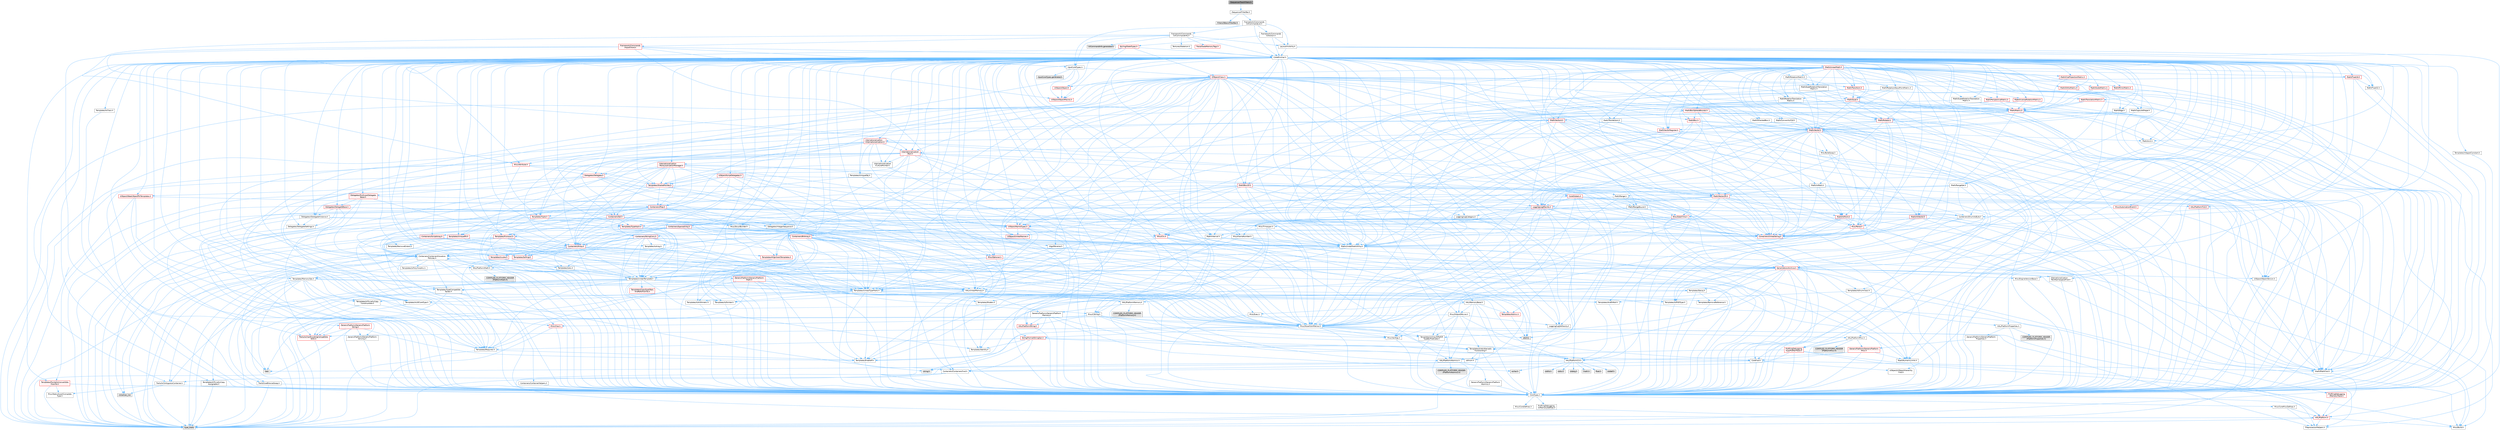 digraph "ISequencerTrackFilters.h"
{
 // INTERACTIVE_SVG=YES
 // LATEX_PDF_SIZE
  bgcolor="transparent";
  edge [fontname=Helvetica,fontsize=10,labelfontname=Helvetica,labelfontsize=10];
  node [fontname=Helvetica,fontsize=10,shape=box,height=0.2,width=0.4];
  Node1 [id="Node000001",label="ISequencerTrackFilters.h",height=0.2,width=0.4,color="gray40", fillcolor="grey60", style="filled", fontcolor="black",tooltip=" "];
  Node1 -> Node2 [id="edge1_Node000001_Node000002",color="steelblue1",style="solid",tooltip=" "];
  Node2 [id="Node000002",label="ISequencerFilterBar.h",height=0.2,width=0.4,color="grey40", fillcolor="white", style="filled",URL="$d3/ded/ISequencerFilterBar_8h.html",tooltip=" "];
  Node2 -> Node3 [id="edge2_Node000002_Node000003",color="steelblue1",style="solid",tooltip=" "];
  Node3 [id="Node000003",label="Filters/SBasicFilterBar.h",height=0.2,width=0.4,color="grey60", fillcolor="#E0E0E0", style="filled",tooltip=" "];
  Node2 -> Node4 [id="edge3_Node000002_Node000004",color="steelblue1",style="solid",tooltip=" "];
  Node4 [id="Node000004",label="Framework/Commands\l/UICommandList.h",height=0.2,width=0.4,color="grey40", fillcolor="white", style="filled",URL="$dd/dc1/UICommandList_8h.html",tooltip=" "];
  Node4 -> Node5 [id="edge4_Node000004_Node000005",color="steelblue1",style="solid",tooltip=" "];
  Node5 [id="Node000005",label="CoreMinimal.h",height=0.2,width=0.4,color="grey40", fillcolor="white", style="filled",URL="$d7/d67/CoreMinimal_8h.html",tooltip=" "];
  Node5 -> Node6 [id="edge5_Node000005_Node000006",color="steelblue1",style="solid",tooltip=" "];
  Node6 [id="Node000006",label="CoreTypes.h",height=0.2,width=0.4,color="grey40", fillcolor="white", style="filled",URL="$dc/dec/CoreTypes_8h.html",tooltip=" "];
  Node6 -> Node7 [id="edge6_Node000006_Node000007",color="steelblue1",style="solid",tooltip=" "];
  Node7 [id="Node000007",label="HAL/Platform.h",height=0.2,width=0.4,color="red", fillcolor="#FFF0F0", style="filled",URL="$d9/dd0/Platform_8h.html",tooltip=" "];
  Node7 -> Node8 [id="edge7_Node000007_Node000008",color="steelblue1",style="solid",tooltip=" "];
  Node8 [id="Node000008",label="Misc/Build.h",height=0.2,width=0.4,color="grey40", fillcolor="white", style="filled",URL="$d3/dbb/Build_8h.html",tooltip=" "];
  Node7 -> Node10 [id="edge8_Node000007_Node000010",color="steelblue1",style="solid",tooltip=" "];
  Node10 [id="Node000010",label="type_traits",height=0.2,width=0.4,color="grey60", fillcolor="#E0E0E0", style="filled",tooltip=" "];
  Node7 -> Node11 [id="edge9_Node000007_Node000011",color="steelblue1",style="solid",tooltip=" "];
  Node11 [id="Node000011",label="PreprocessorHelpers.h",height=0.2,width=0.4,color="grey40", fillcolor="white", style="filled",URL="$db/ddb/PreprocessorHelpers_8h.html",tooltip=" "];
  Node6 -> Node17 [id="edge10_Node000006_Node000017",color="steelblue1",style="solid",tooltip=" "];
  Node17 [id="Node000017",label="ProfilingDebugging\l/UMemoryDefines.h",height=0.2,width=0.4,color="grey40", fillcolor="white", style="filled",URL="$d2/da2/UMemoryDefines_8h.html",tooltip=" "];
  Node6 -> Node18 [id="edge11_Node000006_Node000018",color="steelblue1",style="solid",tooltip=" "];
  Node18 [id="Node000018",label="Misc/CoreMiscDefines.h",height=0.2,width=0.4,color="grey40", fillcolor="white", style="filled",URL="$da/d38/CoreMiscDefines_8h.html",tooltip=" "];
  Node18 -> Node7 [id="edge12_Node000018_Node000007",color="steelblue1",style="solid",tooltip=" "];
  Node18 -> Node11 [id="edge13_Node000018_Node000011",color="steelblue1",style="solid",tooltip=" "];
  Node6 -> Node19 [id="edge14_Node000006_Node000019",color="steelblue1",style="solid",tooltip=" "];
  Node19 [id="Node000019",label="Misc/CoreDefines.h",height=0.2,width=0.4,color="grey40", fillcolor="white", style="filled",URL="$d3/dd2/CoreDefines_8h.html",tooltip=" "];
  Node5 -> Node20 [id="edge15_Node000005_Node000020",color="steelblue1",style="solid",tooltip=" "];
  Node20 [id="Node000020",label="CoreFwd.h",height=0.2,width=0.4,color="grey40", fillcolor="white", style="filled",URL="$d1/d1e/CoreFwd_8h.html",tooltip=" "];
  Node20 -> Node6 [id="edge16_Node000020_Node000006",color="steelblue1",style="solid",tooltip=" "];
  Node20 -> Node21 [id="edge17_Node000020_Node000021",color="steelblue1",style="solid",tooltip=" "];
  Node21 [id="Node000021",label="Containers/ContainersFwd.h",height=0.2,width=0.4,color="grey40", fillcolor="white", style="filled",URL="$d4/d0a/ContainersFwd_8h.html",tooltip=" "];
  Node21 -> Node7 [id="edge18_Node000021_Node000007",color="steelblue1",style="solid",tooltip=" "];
  Node21 -> Node6 [id="edge19_Node000021_Node000006",color="steelblue1",style="solid",tooltip=" "];
  Node21 -> Node22 [id="edge20_Node000021_Node000022",color="steelblue1",style="solid",tooltip=" "];
  Node22 [id="Node000022",label="Traits/IsContiguousContainer.h",height=0.2,width=0.4,color="grey40", fillcolor="white", style="filled",URL="$d5/d3c/IsContiguousContainer_8h.html",tooltip=" "];
  Node22 -> Node6 [id="edge21_Node000022_Node000006",color="steelblue1",style="solid",tooltip=" "];
  Node22 -> Node23 [id="edge22_Node000022_Node000023",color="steelblue1",style="solid",tooltip=" "];
  Node23 [id="Node000023",label="Misc/StaticAssertComplete\lType.h",height=0.2,width=0.4,color="grey40", fillcolor="white", style="filled",URL="$d5/d4e/StaticAssertCompleteType_8h.html",tooltip=" "];
  Node22 -> Node24 [id="edge23_Node000022_Node000024",color="steelblue1",style="solid",tooltip=" "];
  Node24 [id="Node000024",label="initializer_list",height=0.2,width=0.4,color="grey60", fillcolor="#E0E0E0", style="filled",tooltip=" "];
  Node20 -> Node25 [id="edge24_Node000020_Node000025",color="steelblue1",style="solid",tooltip=" "];
  Node25 [id="Node000025",label="Math/MathFwd.h",height=0.2,width=0.4,color="grey40", fillcolor="white", style="filled",URL="$d2/d10/MathFwd_8h.html",tooltip=" "];
  Node25 -> Node7 [id="edge25_Node000025_Node000007",color="steelblue1",style="solid",tooltip=" "];
  Node20 -> Node26 [id="edge26_Node000020_Node000026",color="steelblue1",style="solid",tooltip=" "];
  Node26 [id="Node000026",label="UObject/UObjectHierarchy\lFwd.h",height=0.2,width=0.4,color="grey40", fillcolor="white", style="filled",URL="$d3/d13/UObjectHierarchyFwd_8h.html",tooltip=" "];
  Node5 -> Node26 [id="edge27_Node000005_Node000026",color="steelblue1",style="solid",tooltip=" "];
  Node5 -> Node21 [id="edge28_Node000005_Node000021",color="steelblue1",style="solid",tooltip=" "];
  Node5 -> Node27 [id="edge29_Node000005_Node000027",color="steelblue1",style="solid",tooltip=" "];
  Node27 [id="Node000027",label="Misc/VarArgs.h",height=0.2,width=0.4,color="grey40", fillcolor="white", style="filled",URL="$d5/d6f/VarArgs_8h.html",tooltip=" "];
  Node27 -> Node6 [id="edge30_Node000027_Node000006",color="steelblue1",style="solid",tooltip=" "];
  Node5 -> Node28 [id="edge31_Node000005_Node000028",color="steelblue1",style="solid",tooltip=" "];
  Node28 [id="Node000028",label="Logging/LogVerbosity.h",height=0.2,width=0.4,color="grey40", fillcolor="white", style="filled",URL="$d2/d8f/LogVerbosity_8h.html",tooltip=" "];
  Node28 -> Node6 [id="edge32_Node000028_Node000006",color="steelblue1",style="solid",tooltip=" "];
  Node5 -> Node29 [id="edge33_Node000005_Node000029",color="steelblue1",style="solid",tooltip=" "];
  Node29 [id="Node000029",label="Misc/OutputDevice.h",height=0.2,width=0.4,color="grey40", fillcolor="white", style="filled",URL="$d7/d32/OutputDevice_8h.html",tooltip=" "];
  Node29 -> Node20 [id="edge34_Node000029_Node000020",color="steelblue1",style="solid",tooltip=" "];
  Node29 -> Node6 [id="edge35_Node000029_Node000006",color="steelblue1",style="solid",tooltip=" "];
  Node29 -> Node28 [id="edge36_Node000029_Node000028",color="steelblue1",style="solid",tooltip=" "];
  Node29 -> Node27 [id="edge37_Node000029_Node000027",color="steelblue1",style="solid",tooltip=" "];
  Node29 -> Node30 [id="edge38_Node000029_Node000030",color="steelblue1",style="solid",tooltip=" "];
  Node30 [id="Node000030",label="Templates/IsArrayOrRefOf\lTypeByPredicate.h",height=0.2,width=0.4,color="grey40", fillcolor="white", style="filled",URL="$d6/da1/IsArrayOrRefOfTypeByPredicate_8h.html",tooltip=" "];
  Node30 -> Node6 [id="edge39_Node000030_Node000006",color="steelblue1",style="solid",tooltip=" "];
  Node29 -> Node31 [id="edge40_Node000029_Node000031",color="steelblue1",style="solid",tooltip=" "];
  Node31 [id="Node000031",label="Templates/IsValidVariadic\lFunctionArg.h",height=0.2,width=0.4,color="grey40", fillcolor="white", style="filled",URL="$d0/dc8/IsValidVariadicFunctionArg_8h.html",tooltip=" "];
  Node31 -> Node6 [id="edge41_Node000031_Node000006",color="steelblue1",style="solid",tooltip=" "];
  Node31 -> Node32 [id="edge42_Node000031_Node000032",color="steelblue1",style="solid",tooltip=" "];
  Node32 [id="Node000032",label="IsEnum.h",height=0.2,width=0.4,color="grey40", fillcolor="white", style="filled",URL="$d4/de5/IsEnum_8h.html",tooltip=" "];
  Node31 -> Node10 [id="edge43_Node000031_Node000010",color="steelblue1",style="solid",tooltip=" "];
  Node29 -> Node33 [id="edge44_Node000029_Node000033",color="steelblue1",style="solid",tooltip=" "];
  Node33 [id="Node000033",label="Traits/IsCharEncodingCompatible\lWith.h",height=0.2,width=0.4,color="red", fillcolor="#FFF0F0", style="filled",URL="$df/dd1/IsCharEncodingCompatibleWith_8h.html",tooltip=" "];
  Node33 -> Node10 [id="edge45_Node000033_Node000010",color="steelblue1",style="solid",tooltip=" "];
  Node5 -> Node35 [id="edge46_Node000005_Node000035",color="steelblue1",style="solid",tooltip=" "];
  Node35 [id="Node000035",label="HAL/PlatformCrt.h",height=0.2,width=0.4,color="grey40", fillcolor="white", style="filled",URL="$d8/d75/PlatformCrt_8h.html",tooltip=" "];
  Node35 -> Node36 [id="edge47_Node000035_Node000036",color="steelblue1",style="solid",tooltip=" "];
  Node36 [id="Node000036",label="new",height=0.2,width=0.4,color="grey60", fillcolor="#E0E0E0", style="filled",tooltip=" "];
  Node35 -> Node37 [id="edge48_Node000035_Node000037",color="steelblue1",style="solid",tooltip=" "];
  Node37 [id="Node000037",label="wchar.h",height=0.2,width=0.4,color="grey60", fillcolor="#E0E0E0", style="filled",tooltip=" "];
  Node35 -> Node38 [id="edge49_Node000035_Node000038",color="steelblue1",style="solid",tooltip=" "];
  Node38 [id="Node000038",label="stddef.h",height=0.2,width=0.4,color="grey60", fillcolor="#E0E0E0", style="filled",tooltip=" "];
  Node35 -> Node39 [id="edge50_Node000035_Node000039",color="steelblue1",style="solid",tooltip=" "];
  Node39 [id="Node000039",label="stdlib.h",height=0.2,width=0.4,color="grey60", fillcolor="#E0E0E0", style="filled",tooltip=" "];
  Node35 -> Node40 [id="edge51_Node000035_Node000040",color="steelblue1",style="solid",tooltip=" "];
  Node40 [id="Node000040",label="stdio.h",height=0.2,width=0.4,color="grey60", fillcolor="#E0E0E0", style="filled",tooltip=" "];
  Node35 -> Node41 [id="edge52_Node000035_Node000041",color="steelblue1",style="solid",tooltip=" "];
  Node41 [id="Node000041",label="stdarg.h",height=0.2,width=0.4,color="grey60", fillcolor="#E0E0E0", style="filled",tooltip=" "];
  Node35 -> Node42 [id="edge53_Node000035_Node000042",color="steelblue1",style="solid",tooltip=" "];
  Node42 [id="Node000042",label="math.h",height=0.2,width=0.4,color="grey60", fillcolor="#E0E0E0", style="filled",tooltip=" "];
  Node35 -> Node43 [id="edge54_Node000035_Node000043",color="steelblue1",style="solid",tooltip=" "];
  Node43 [id="Node000043",label="float.h",height=0.2,width=0.4,color="grey60", fillcolor="#E0E0E0", style="filled",tooltip=" "];
  Node35 -> Node44 [id="edge55_Node000035_Node000044",color="steelblue1",style="solid",tooltip=" "];
  Node44 [id="Node000044",label="string.h",height=0.2,width=0.4,color="grey60", fillcolor="#E0E0E0", style="filled",tooltip=" "];
  Node5 -> Node45 [id="edge56_Node000005_Node000045",color="steelblue1",style="solid",tooltip=" "];
  Node45 [id="Node000045",label="HAL/PlatformMisc.h",height=0.2,width=0.4,color="grey40", fillcolor="white", style="filled",URL="$d0/df5/PlatformMisc_8h.html",tooltip=" "];
  Node45 -> Node6 [id="edge57_Node000045_Node000006",color="steelblue1",style="solid",tooltip=" "];
  Node45 -> Node46 [id="edge58_Node000045_Node000046",color="steelblue1",style="solid",tooltip=" "];
  Node46 [id="Node000046",label="GenericPlatform/GenericPlatform\lMisc.h",height=0.2,width=0.4,color="red", fillcolor="#FFF0F0", style="filled",URL="$db/d9a/GenericPlatformMisc_8h.html",tooltip=" "];
  Node46 -> Node20 [id="edge59_Node000046_Node000020",color="steelblue1",style="solid",tooltip=" "];
  Node46 -> Node6 [id="edge60_Node000046_Node000006",color="steelblue1",style="solid",tooltip=" "];
  Node46 -> Node35 [id="edge61_Node000046_Node000035",color="steelblue1",style="solid",tooltip=" "];
  Node46 -> Node50 [id="edge62_Node000046_Node000050",color="steelblue1",style="solid",tooltip=" "];
  Node50 [id="Node000050",label="Math/NumericLimits.h",height=0.2,width=0.4,color="grey40", fillcolor="white", style="filled",URL="$df/d1b/NumericLimits_8h.html",tooltip=" "];
  Node50 -> Node6 [id="edge63_Node000050_Node000006",color="steelblue1",style="solid",tooltip=" "];
  Node45 -> Node55 [id="edge64_Node000045_Node000055",color="steelblue1",style="solid",tooltip=" "];
  Node55 [id="Node000055",label="COMPILED_PLATFORM_HEADER\l(PlatformMisc.h)",height=0.2,width=0.4,color="grey60", fillcolor="#E0E0E0", style="filled",tooltip=" "];
  Node45 -> Node56 [id="edge65_Node000045_Node000056",color="steelblue1",style="solid",tooltip=" "];
  Node56 [id="Node000056",label="ProfilingDebugging\l/CpuProfilerTrace.h",height=0.2,width=0.4,color="red", fillcolor="#FFF0F0", style="filled",URL="$da/dcb/CpuProfilerTrace_8h.html",tooltip=" "];
  Node56 -> Node6 [id="edge66_Node000056_Node000006",color="steelblue1",style="solid",tooltip=" "];
  Node56 -> Node21 [id="edge67_Node000056_Node000021",color="steelblue1",style="solid",tooltip=" "];
  Node56 -> Node57 [id="edge68_Node000056_Node000057",color="steelblue1",style="solid",tooltip=" "];
  Node57 [id="Node000057",label="HAL/PlatformAtomics.h",height=0.2,width=0.4,color="grey40", fillcolor="white", style="filled",URL="$d3/d36/PlatformAtomics_8h.html",tooltip=" "];
  Node57 -> Node6 [id="edge69_Node000057_Node000006",color="steelblue1",style="solid",tooltip=" "];
  Node57 -> Node58 [id="edge70_Node000057_Node000058",color="steelblue1",style="solid",tooltip=" "];
  Node58 [id="Node000058",label="GenericPlatform/GenericPlatform\lAtomics.h",height=0.2,width=0.4,color="grey40", fillcolor="white", style="filled",URL="$da/d72/GenericPlatformAtomics_8h.html",tooltip=" "];
  Node58 -> Node6 [id="edge71_Node000058_Node000006",color="steelblue1",style="solid",tooltip=" "];
  Node57 -> Node59 [id="edge72_Node000057_Node000059",color="steelblue1",style="solid",tooltip=" "];
  Node59 [id="Node000059",label="COMPILED_PLATFORM_HEADER\l(PlatformAtomics.h)",height=0.2,width=0.4,color="grey60", fillcolor="#E0E0E0", style="filled",tooltip=" "];
  Node56 -> Node11 [id="edge73_Node000056_Node000011",color="steelblue1",style="solid",tooltip=" "];
  Node56 -> Node8 [id="edge74_Node000056_Node000008",color="steelblue1",style="solid",tooltip=" "];
  Node5 -> Node64 [id="edge75_Node000005_Node000064",color="steelblue1",style="solid",tooltip=" "];
  Node64 [id="Node000064",label="Misc/AssertionMacros.h",height=0.2,width=0.4,color="grey40", fillcolor="white", style="filled",URL="$d0/dfa/AssertionMacros_8h.html",tooltip=" "];
  Node64 -> Node6 [id="edge76_Node000064_Node000006",color="steelblue1",style="solid",tooltip=" "];
  Node64 -> Node7 [id="edge77_Node000064_Node000007",color="steelblue1",style="solid",tooltip=" "];
  Node64 -> Node45 [id="edge78_Node000064_Node000045",color="steelblue1",style="solid",tooltip=" "];
  Node64 -> Node11 [id="edge79_Node000064_Node000011",color="steelblue1",style="solid",tooltip=" "];
  Node64 -> Node65 [id="edge80_Node000064_Node000065",color="steelblue1",style="solid",tooltip=" "];
  Node65 [id="Node000065",label="Templates/EnableIf.h",height=0.2,width=0.4,color="grey40", fillcolor="white", style="filled",URL="$d7/d60/EnableIf_8h.html",tooltip=" "];
  Node65 -> Node6 [id="edge81_Node000065_Node000006",color="steelblue1",style="solid",tooltip=" "];
  Node64 -> Node30 [id="edge82_Node000064_Node000030",color="steelblue1",style="solid",tooltip=" "];
  Node64 -> Node31 [id="edge83_Node000064_Node000031",color="steelblue1",style="solid",tooltip=" "];
  Node64 -> Node33 [id="edge84_Node000064_Node000033",color="steelblue1",style="solid",tooltip=" "];
  Node64 -> Node27 [id="edge85_Node000064_Node000027",color="steelblue1",style="solid",tooltip=" "];
  Node64 -> Node66 [id="edge86_Node000064_Node000066",color="steelblue1",style="solid",tooltip=" "];
  Node66 [id="Node000066",label="String/FormatStringSan.h",height=0.2,width=0.4,color="red", fillcolor="#FFF0F0", style="filled",URL="$d3/d8b/FormatStringSan_8h.html",tooltip=" "];
  Node66 -> Node10 [id="edge87_Node000066_Node000010",color="steelblue1",style="solid",tooltip=" "];
  Node66 -> Node6 [id="edge88_Node000066_Node000006",color="steelblue1",style="solid",tooltip=" "];
  Node66 -> Node67 [id="edge89_Node000066_Node000067",color="steelblue1",style="solid",tooltip=" "];
  Node67 [id="Node000067",label="Templates/Requires.h",height=0.2,width=0.4,color="grey40", fillcolor="white", style="filled",URL="$dc/d96/Requires_8h.html",tooltip=" "];
  Node67 -> Node65 [id="edge90_Node000067_Node000065",color="steelblue1",style="solid",tooltip=" "];
  Node67 -> Node10 [id="edge91_Node000067_Node000010",color="steelblue1",style="solid",tooltip=" "];
  Node66 -> Node68 [id="edge92_Node000066_Node000068",color="steelblue1",style="solid",tooltip=" "];
  Node68 [id="Node000068",label="Templates/Identity.h",height=0.2,width=0.4,color="grey40", fillcolor="white", style="filled",URL="$d0/dd5/Identity_8h.html",tooltip=" "];
  Node66 -> Node31 [id="edge93_Node000066_Node000031",color="steelblue1",style="solid",tooltip=" "];
  Node66 -> Node21 [id="edge94_Node000066_Node000021",color="steelblue1",style="solid",tooltip=" "];
  Node64 -> Node72 [id="edge95_Node000064_Node000072",color="steelblue1",style="solid",tooltip=" "];
  Node72 [id="Node000072",label="atomic",height=0.2,width=0.4,color="grey60", fillcolor="#E0E0E0", style="filled",tooltip=" "];
  Node5 -> Node73 [id="edge96_Node000005_Node000073",color="steelblue1",style="solid",tooltip=" "];
  Node73 [id="Node000073",label="Templates/IsPointer.h",height=0.2,width=0.4,color="grey40", fillcolor="white", style="filled",URL="$d7/d05/IsPointer_8h.html",tooltip=" "];
  Node73 -> Node6 [id="edge97_Node000073_Node000006",color="steelblue1",style="solid",tooltip=" "];
  Node5 -> Node74 [id="edge98_Node000005_Node000074",color="steelblue1",style="solid",tooltip=" "];
  Node74 [id="Node000074",label="HAL/PlatformMemory.h",height=0.2,width=0.4,color="grey40", fillcolor="white", style="filled",URL="$de/d68/PlatformMemory_8h.html",tooltip=" "];
  Node74 -> Node6 [id="edge99_Node000074_Node000006",color="steelblue1",style="solid",tooltip=" "];
  Node74 -> Node75 [id="edge100_Node000074_Node000075",color="steelblue1",style="solid",tooltip=" "];
  Node75 [id="Node000075",label="GenericPlatform/GenericPlatform\lMemory.h",height=0.2,width=0.4,color="grey40", fillcolor="white", style="filled",URL="$dd/d22/GenericPlatformMemory_8h.html",tooltip=" "];
  Node75 -> Node20 [id="edge101_Node000075_Node000020",color="steelblue1",style="solid",tooltip=" "];
  Node75 -> Node6 [id="edge102_Node000075_Node000006",color="steelblue1",style="solid",tooltip=" "];
  Node75 -> Node76 [id="edge103_Node000075_Node000076",color="steelblue1",style="solid",tooltip=" "];
  Node76 [id="Node000076",label="HAL/PlatformString.h",height=0.2,width=0.4,color="red", fillcolor="#FFF0F0", style="filled",URL="$db/db5/PlatformString_8h.html",tooltip=" "];
  Node76 -> Node6 [id="edge104_Node000076_Node000006",color="steelblue1",style="solid",tooltip=" "];
  Node75 -> Node44 [id="edge105_Node000075_Node000044",color="steelblue1",style="solid",tooltip=" "];
  Node75 -> Node37 [id="edge106_Node000075_Node000037",color="steelblue1",style="solid",tooltip=" "];
  Node74 -> Node78 [id="edge107_Node000074_Node000078",color="steelblue1",style="solid",tooltip=" "];
  Node78 [id="Node000078",label="COMPILED_PLATFORM_HEADER\l(PlatformMemory.h)",height=0.2,width=0.4,color="grey60", fillcolor="#E0E0E0", style="filled",tooltip=" "];
  Node5 -> Node57 [id="edge108_Node000005_Node000057",color="steelblue1",style="solid",tooltip=" "];
  Node5 -> Node79 [id="edge109_Node000005_Node000079",color="steelblue1",style="solid",tooltip=" "];
  Node79 [id="Node000079",label="Misc/Exec.h",height=0.2,width=0.4,color="grey40", fillcolor="white", style="filled",URL="$de/ddb/Exec_8h.html",tooltip=" "];
  Node79 -> Node6 [id="edge110_Node000079_Node000006",color="steelblue1",style="solid",tooltip=" "];
  Node79 -> Node64 [id="edge111_Node000079_Node000064",color="steelblue1",style="solid",tooltip=" "];
  Node5 -> Node80 [id="edge112_Node000005_Node000080",color="steelblue1",style="solid",tooltip=" "];
  Node80 [id="Node000080",label="HAL/MemoryBase.h",height=0.2,width=0.4,color="grey40", fillcolor="white", style="filled",URL="$d6/d9f/MemoryBase_8h.html",tooltip=" "];
  Node80 -> Node6 [id="edge113_Node000080_Node000006",color="steelblue1",style="solid",tooltip=" "];
  Node80 -> Node57 [id="edge114_Node000080_Node000057",color="steelblue1",style="solid",tooltip=" "];
  Node80 -> Node35 [id="edge115_Node000080_Node000035",color="steelblue1",style="solid",tooltip=" "];
  Node80 -> Node79 [id="edge116_Node000080_Node000079",color="steelblue1",style="solid",tooltip=" "];
  Node80 -> Node29 [id="edge117_Node000080_Node000029",color="steelblue1",style="solid",tooltip=" "];
  Node80 -> Node81 [id="edge118_Node000080_Node000081",color="steelblue1",style="solid",tooltip=" "];
  Node81 [id="Node000081",label="Templates/Atomic.h",height=0.2,width=0.4,color="red", fillcolor="#FFF0F0", style="filled",URL="$d3/d91/Atomic_8h.html",tooltip=" "];
  Node81 -> Node72 [id="edge119_Node000081_Node000072",color="steelblue1",style="solid",tooltip=" "];
  Node5 -> Node90 [id="edge120_Node000005_Node000090",color="steelblue1",style="solid",tooltip=" "];
  Node90 [id="Node000090",label="HAL/UnrealMemory.h",height=0.2,width=0.4,color="grey40", fillcolor="white", style="filled",URL="$d9/d96/UnrealMemory_8h.html",tooltip=" "];
  Node90 -> Node6 [id="edge121_Node000090_Node000006",color="steelblue1",style="solid",tooltip=" "];
  Node90 -> Node75 [id="edge122_Node000090_Node000075",color="steelblue1",style="solid",tooltip=" "];
  Node90 -> Node80 [id="edge123_Node000090_Node000080",color="steelblue1",style="solid",tooltip=" "];
  Node90 -> Node74 [id="edge124_Node000090_Node000074",color="steelblue1",style="solid",tooltip=" "];
  Node90 -> Node91 [id="edge125_Node000090_Node000091",color="steelblue1",style="solid",tooltip=" "];
  Node91 [id="Node000091",label="ProfilingDebugging\l/MemoryTrace.h",height=0.2,width=0.4,color="red", fillcolor="#FFF0F0", style="filled",URL="$da/dd7/MemoryTrace_8h.html",tooltip=" "];
  Node91 -> Node7 [id="edge126_Node000091_Node000007",color="steelblue1",style="solid",tooltip=" "];
  Node90 -> Node73 [id="edge127_Node000090_Node000073",color="steelblue1",style="solid",tooltip=" "];
  Node5 -> Node92 [id="edge128_Node000005_Node000092",color="steelblue1",style="solid",tooltip=" "];
  Node92 [id="Node000092",label="Templates/IsArithmetic.h",height=0.2,width=0.4,color="grey40", fillcolor="white", style="filled",URL="$d2/d5d/IsArithmetic_8h.html",tooltip=" "];
  Node92 -> Node6 [id="edge129_Node000092_Node000006",color="steelblue1",style="solid",tooltip=" "];
  Node5 -> Node86 [id="edge130_Node000005_Node000086",color="steelblue1",style="solid",tooltip=" "];
  Node86 [id="Node000086",label="Templates/AndOrNot.h",height=0.2,width=0.4,color="grey40", fillcolor="white", style="filled",URL="$db/d0a/AndOrNot_8h.html",tooltip=" "];
  Node86 -> Node6 [id="edge131_Node000086_Node000006",color="steelblue1",style="solid",tooltip=" "];
  Node5 -> Node93 [id="edge132_Node000005_Node000093",color="steelblue1",style="solid",tooltip=" "];
  Node93 [id="Node000093",label="Templates/IsPODType.h",height=0.2,width=0.4,color="grey40", fillcolor="white", style="filled",URL="$d7/db1/IsPODType_8h.html",tooltip=" "];
  Node93 -> Node6 [id="edge133_Node000093_Node000006",color="steelblue1",style="solid",tooltip=" "];
  Node5 -> Node94 [id="edge134_Node000005_Node000094",color="steelblue1",style="solid",tooltip=" "];
  Node94 [id="Node000094",label="Templates/IsUECoreType.h",height=0.2,width=0.4,color="grey40", fillcolor="white", style="filled",URL="$d1/db8/IsUECoreType_8h.html",tooltip=" "];
  Node94 -> Node6 [id="edge135_Node000094_Node000006",color="steelblue1",style="solid",tooltip=" "];
  Node94 -> Node10 [id="edge136_Node000094_Node000010",color="steelblue1",style="solid",tooltip=" "];
  Node5 -> Node87 [id="edge137_Node000005_Node000087",color="steelblue1",style="solid",tooltip=" "];
  Node87 [id="Node000087",label="Templates/IsTriviallyCopy\lConstructible.h",height=0.2,width=0.4,color="grey40", fillcolor="white", style="filled",URL="$d3/d78/IsTriviallyCopyConstructible_8h.html",tooltip=" "];
  Node87 -> Node6 [id="edge138_Node000087_Node000006",color="steelblue1",style="solid",tooltip=" "];
  Node87 -> Node10 [id="edge139_Node000087_Node000010",color="steelblue1",style="solid",tooltip=" "];
  Node5 -> Node95 [id="edge140_Node000005_Node000095",color="steelblue1",style="solid",tooltip=" "];
  Node95 [id="Node000095",label="Templates/UnrealTypeTraits.h",height=0.2,width=0.4,color="grey40", fillcolor="white", style="filled",URL="$d2/d2d/UnrealTypeTraits_8h.html",tooltip=" "];
  Node95 -> Node6 [id="edge141_Node000095_Node000006",color="steelblue1",style="solid",tooltip=" "];
  Node95 -> Node73 [id="edge142_Node000095_Node000073",color="steelblue1",style="solid",tooltip=" "];
  Node95 -> Node64 [id="edge143_Node000095_Node000064",color="steelblue1",style="solid",tooltip=" "];
  Node95 -> Node86 [id="edge144_Node000095_Node000086",color="steelblue1",style="solid",tooltip=" "];
  Node95 -> Node65 [id="edge145_Node000095_Node000065",color="steelblue1",style="solid",tooltip=" "];
  Node95 -> Node92 [id="edge146_Node000095_Node000092",color="steelblue1",style="solid",tooltip=" "];
  Node95 -> Node32 [id="edge147_Node000095_Node000032",color="steelblue1",style="solid",tooltip=" "];
  Node95 -> Node96 [id="edge148_Node000095_Node000096",color="steelblue1",style="solid",tooltip=" "];
  Node96 [id="Node000096",label="Templates/Models.h",height=0.2,width=0.4,color="grey40", fillcolor="white", style="filled",URL="$d3/d0c/Models_8h.html",tooltip=" "];
  Node96 -> Node68 [id="edge149_Node000096_Node000068",color="steelblue1",style="solid",tooltip=" "];
  Node95 -> Node93 [id="edge150_Node000095_Node000093",color="steelblue1",style="solid",tooltip=" "];
  Node95 -> Node94 [id="edge151_Node000095_Node000094",color="steelblue1",style="solid",tooltip=" "];
  Node95 -> Node87 [id="edge152_Node000095_Node000087",color="steelblue1",style="solid",tooltip=" "];
  Node5 -> Node65 [id="edge153_Node000005_Node000065",color="steelblue1",style="solid",tooltip=" "];
  Node5 -> Node97 [id="edge154_Node000005_Node000097",color="steelblue1",style="solid",tooltip=" "];
  Node97 [id="Node000097",label="Templates/RemoveReference.h",height=0.2,width=0.4,color="grey40", fillcolor="white", style="filled",URL="$da/dbe/RemoveReference_8h.html",tooltip=" "];
  Node97 -> Node6 [id="edge155_Node000097_Node000006",color="steelblue1",style="solid",tooltip=" "];
  Node5 -> Node98 [id="edge156_Node000005_Node000098",color="steelblue1",style="solid",tooltip=" "];
  Node98 [id="Node000098",label="Templates/IntegralConstant.h",height=0.2,width=0.4,color="grey40", fillcolor="white", style="filled",URL="$db/d1b/IntegralConstant_8h.html",tooltip=" "];
  Node98 -> Node6 [id="edge157_Node000098_Node000006",color="steelblue1",style="solid",tooltip=" "];
  Node5 -> Node99 [id="edge158_Node000005_Node000099",color="steelblue1",style="solid",tooltip=" "];
  Node99 [id="Node000099",label="Templates/IsClass.h",height=0.2,width=0.4,color="grey40", fillcolor="white", style="filled",URL="$db/dcb/IsClass_8h.html",tooltip=" "];
  Node99 -> Node6 [id="edge159_Node000099_Node000006",color="steelblue1",style="solid",tooltip=" "];
  Node5 -> Node100 [id="edge160_Node000005_Node000100",color="steelblue1",style="solid",tooltip=" "];
  Node100 [id="Node000100",label="Templates/TypeCompatible\lBytes.h",height=0.2,width=0.4,color="grey40", fillcolor="white", style="filled",URL="$df/d0a/TypeCompatibleBytes_8h.html",tooltip=" "];
  Node100 -> Node6 [id="edge161_Node000100_Node000006",color="steelblue1",style="solid",tooltip=" "];
  Node100 -> Node44 [id="edge162_Node000100_Node000044",color="steelblue1",style="solid",tooltip=" "];
  Node100 -> Node36 [id="edge163_Node000100_Node000036",color="steelblue1",style="solid",tooltip=" "];
  Node100 -> Node10 [id="edge164_Node000100_Node000010",color="steelblue1",style="solid",tooltip=" "];
  Node5 -> Node22 [id="edge165_Node000005_Node000022",color="steelblue1",style="solid",tooltip=" "];
  Node5 -> Node101 [id="edge166_Node000005_Node000101",color="steelblue1",style="solid",tooltip=" "];
  Node101 [id="Node000101",label="Templates/UnrealTemplate.h",height=0.2,width=0.4,color="grey40", fillcolor="white", style="filled",URL="$d4/d24/UnrealTemplate_8h.html",tooltip=" "];
  Node101 -> Node6 [id="edge167_Node000101_Node000006",color="steelblue1",style="solid",tooltip=" "];
  Node101 -> Node73 [id="edge168_Node000101_Node000073",color="steelblue1",style="solid",tooltip=" "];
  Node101 -> Node90 [id="edge169_Node000101_Node000090",color="steelblue1",style="solid",tooltip=" "];
  Node101 -> Node102 [id="edge170_Node000101_Node000102",color="steelblue1",style="solid",tooltip=" "];
  Node102 [id="Node000102",label="Templates/CopyQualifiers\lAndRefsFromTo.h",height=0.2,width=0.4,color="red", fillcolor="#FFF0F0", style="filled",URL="$d3/db3/CopyQualifiersAndRefsFromTo_8h.html",tooltip=" "];
  Node101 -> Node95 [id="edge171_Node000101_Node000095",color="steelblue1",style="solid",tooltip=" "];
  Node101 -> Node97 [id="edge172_Node000101_Node000097",color="steelblue1",style="solid",tooltip=" "];
  Node101 -> Node67 [id="edge173_Node000101_Node000067",color="steelblue1",style="solid",tooltip=" "];
  Node101 -> Node100 [id="edge174_Node000101_Node000100",color="steelblue1",style="solid",tooltip=" "];
  Node101 -> Node68 [id="edge175_Node000101_Node000068",color="steelblue1",style="solid",tooltip=" "];
  Node101 -> Node22 [id="edge176_Node000101_Node000022",color="steelblue1",style="solid",tooltip=" "];
  Node101 -> Node104 [id="edge177_Node000101_Node000104",color="steelblue1",style="solid",tooltip=" "];
  Node104 [id="Node000104",label="Traits/UseBitwiseSwap.h",height=0.2,width=0.4,color="grey40", fillcolor="white", style="filled",URL="$db/df3/UseBitwiseSwap_8h.html",tooltip=" "];
  Node104 -> Node6 [id="edge178_Node000104_Node000006",color="steelblue1",style="solid",tooltip=" "];
  Node104 -> Node10 [id="edge179_Node000104_Node000010",color="steelblue1",style="solid",tooltip=" "];
  Node101 -> Node10 [id="edge180_Node000101_Node000010",color="steelblue1",style="solid",tooltip=" "];
  Node5 -> Node50 [id="edge181_Node000005_Node000050",color="steelblue1",style="solid",tooltip=" "];
  Node5 -> Node105 [id="edge182_Node000005_Node000105",color="steelblue1",style="solid",tooltip=" "];
  Node105 [id="Node000105",label="HAL/PlatformMath.h",height=0.2,width=0.4,color="grey40", fillcolor="white", style="filled",URL="$dc/d53/PlatformMath_8h.html",tooltip=" "];
  Node105 -> Node6 [id="edge183_Node000105_Node000006",color="steelblue1",style="solid",tooltip=" "];
  Node105 -> Node106 [id="edge184_Node000105_Node000106",color="steelblue1",style="solid",tooltip=" "];
  Node106 [id="Node000106",label="GenericPlatform/GenericPlatform\lMath.h",height=0.2,width=0.4,color="red", fillcolor="#FFF0F0", style="filled",URL="$d5/d79/GenericPlatformMath_8h.html",tooltip=" "];
  Node106 -> Node6 [id="edge185_Node000106_Node000006",color="steelblue1",style="solid",tooltip=" "];
  Node106 -> Node21 [id="edge186_Node000106_Node000021",color="steelblue1",style="solid",tooltip=" "];
  Node106 -> Node35 [id="edge187_Node000106_Node000035",color="steelblue1",style="solid",tooltip=" "];
  Node106 -> Node86 [id="edge188_Node000106_Node000086",color="steelblue1",style="solid",tooltip=" "];
  Node106 -> Node107 [id="edge189_Node000106_Node000107",color="steelblue1",style="solid",tooltip=" "];
  Node107 [id="Node000107",label="Templates/Decay.h",height=0.2,width=0.4,color="grey40", fillcolor="white", style="filled",URL="$dd/d0f/Decay_8h.html",tooltip=" "];
  Node107 -> Node6 [id="edge190_Node000107_Node000006",color="steelblue1",style="solid",tooltip=" "];
  Node107 -> Node97 [id="edge191_Node000107_Node000097",color="steelblue1",style="solid",tooltip=" "];
  Node107 -> Node10 [id="edge192_Node000107_Node000010",color="steelblue1",style="solid",tooltip=" "];
  Node106 -> Node95 [id="edge193_Node000106_Node000095",color="steelblue1",style="solid",tooltip=" "];
  Node106 -> Node67 [id="edge194_Node000106_Node000067",color="steelblue1",style="solid",tooltip=" "];
  Node106 -> Node100 [id="edge195_Node000106_Node000100",color="steelblue1",style="solid",tooltip=" "];
  Node106 -> Node10 [id="edge196_Node000106_Node000010",color="steelblue1",style="solid",tooltip=" "];
  Node105 -> Node112 [id="edge197_Node000105_Node000112",color="steelblue1",style="solid",tooltip=" "];
  Node112 [id="Node000112",label="COMPILED_PLATFORM_HEADER\l(PlatformMath.h)",height=0.2,width=0.4,color="grey60", fillcolor="#E0E0E0", style="filled",tooltip=" "];
  Node5 -> Node88 [id="edge198_Node000005_Node000088",color="steelblue1",style="solid",tooltip=" "];
  Node88 [id="Node000088",label="Templates/IsTriviallyCopy\lAssignable.h",height=0.2,width=0.4,color="grey40", fillcolor="white", style="filled",URL="$d2/df2/IsTriviallyCopyAssignable_8h.html",tooltip=" "];
  Node88 -> Node6 [id="edge199_Node000088_Node000006",color="steelblue1",style="solid",tooltip=" "];
  Node88 -> Node10 [id="edge200_Node000088_Node000010",color="steelblue1",style="solid",tooltip=" "];
  Node5 -> Node113 [id="edge201_Node000005_Node000113",color="steelblue1",style="solid",tooltip=" "];
  Node113 [id="Node000113",label="Templates/MemoryOps.h",height=0.2,width=0.4,color="grey40", fillcolor="white", style="filled",URL="$db/dea/MemoryOps_8h.html",tooltip=" "];
  Node113 -> Node6 [id="edge202_Node000113_Node000006",color="steelblue1",style="solid",tooltip=" "];
  Node113 -> Node90 [id="edge203_Node000113_Node000090",color="steelblue1",style="solid",tooltip=" "];
  Node113 -> Node88 [id="edge204_Node000113_Node000088",color="steelblue1",style="solid",tooltip=" "];
  Node113 -> Node87 [id="edge205_Node000113_Node000087",color="steelblue1",style="solid",tooltip=" "];
  Node113 -> Node67 [id="edge206_Node000113_Node000067",color="steelblue1",style="solid",tooltip=" "];
  Node113 -> Node95 [id="edge207_Node000113_Node000095",color="steelblue1",style="solid",tooltip=" "];
  Node113 -> Node104 [id="edge208_Node000113_Node000104",color="steelblue1",style="solid",tooltip=" "];
  Node113 -> Node36 [id="edge209_Node000113_Node000036",color="steelblue1",style="solid",tooltip=" "];
  Node113 -> Node10 [id="edge210_Node000113_Node000010",color="steelblue1",style="solid",tooltip=" "];
  Node5 -> Node114 [id="edge211_Node000005_Node000114",color="steelblue1",style="solid",tooltip=" "];
  Node114 [id="Node000114",label="Containers/ContainerAllocation\lPolicies.h",height=0.2,width=0.4,color="grey40", fillcolor="white", style="filled",URL="$d7/dff/ContainerAllocationPolicies_8h.html",tooltip=" "];
  Node114 -> Node6 [id="edge212_Node000114_Node000006",color="steelblue1",style="solid",tooltip=" "];
  Node114 -> Node115 [id="edge213_Node000114_Node000115",color="steelblue1",style="solid",tooltip=" "];
  Node115 [id="Node000115",label="Containers/ContainerHelpers.h",height=0.2,width=0.4,color="grey40", fillcolor="white", style="filled",URL="$d7/d33/ContainerHelpers_8h.html",tooltip=" "];
  Node115 -> Node6 [id="edge214_Node000115_Node000006",color="steelblue1",style="solid",tooltip=" "];
  Node114 -> Node114 [id="edge215_Node000114_Node000114",color="steelblue1",style="solid",tooltip=" "];
  Node114 -> Node105 [id="edge216_Node000114_Node000105",color="steelblue1",style="solid",tooltip=" "];
  Node114 -> Node90 [id="edge217_Node000114_Node000090",color="steelblue1",style="solid",tooltip=" "];
  Node114 -> Node50 [id="edge218_Node000114_Node000050",color="steelblue1",style="solid",tooltip=" "];
  Node114 -> Node64 [id="edge219_Node000114_Node000064",color="steelblue1",style="solid",tooltip=" "];
  Node114 -> Node116 [id="edge220_Node000114_Node000116",color="steelblue1",style="solid",tooltip=" "];
  Node116 [id="Node000116",label="Templates/IsPolymorphic.h",height=0.2,width=0.4,color="grey40", fillcolor="white", style="filled",URL="$dc/d20/IsPolymorphic_8h.html",tooltip=" "];
  Node114 -> Node113 [id="edge221_Node000114_Node000113",color="steelblue1",style="solid",tooltip=" "];
  Node114 -> Node100 [id="edge222_Node000114_Node000100",color="steelblue1",style="solid",tooltip=" "];
  Node114 -> Node10 [id="edge223_Node000114_Node000010",color="steelblue1",style="solid",tooltip=" "];
  Node5 -> Node117 [id="edge224_Node000005_Node000117",color="steelblue1",style="solid",tooltip=" "];
  Node117 [id="Node000117",label="Templates/IsEnumClass.h",height=0.2,width=0.4,color="grey40", fillcolor="white", style="filled",URL="$d7/d15/IsEnumClass_8h.html",tooltip=" "];
  Node117 -> Node6 [id="edge225_Node000117_Node000006",color="steelblue1",style="solid",tooltip=" "];
  Node117 -> Node86 [id="edge226_Node000117_Node000086",color="steelblue1",style="solid",tooltip=" "];
  Node5 -> Node118 [id="edge227_Node000005_Node000118",color="steelblue1",style="solid",tooltip=" "];
  Node118 [id="Node000118",label="HAL/PlatformProperties.h",height=0.2,width=0.4,color="grey40", fillcolor="white", style="filled",URL="$d9/db0/PlatformProperties_8h.html",tooltip=" "];
  Node118 -> Node6 [id="edge228_Node000118_Node000006",color="steelblue1",style="solid",tooltip=" "];
  Node118 -> Node119 [id="edge229_Node000118_Node000119",color="steelblue1",style="solid",tooltip=" "];
  Node119 [id="Node000119",label="GenericPlatform/GenericPlatform\lProperties.h",height=0.2,width=0.4,color="grey40", fillcolor="white", style="filled",URL="$d2/dcd/GenericPlatformProperties_8h.html",tooltip=" "];
  Node119 -> Node6 [id="edge230_Node000119_Node000006",color="steelblue1",style="solid",tooltip=" "];
  Node119 -> Node46 [id="edge231_Node000119_Node000046",color="steelblue1",style="solid",tooltip=" "];
  Node118 -> Node120 [id="edge232_Node000118_Node000120",color="steelblue1",style="solid",tooltip=" "];
  Node120 [id="Node000120",label="COMPILED_PLATFORM_HEADER\l(PlatformProperties.h)",height=0.2,width=0.4,color="grey60", fillcolor="#E0E0E0", style="filled",tooltip=" "];
  Node5 -> Node121 [id="edge233_Node000005_Node000121",color="steelblue1",style="solid",tooltip=" "];
  Node121 [id="Node000121",label="Misc/EngineVersionBase.h",height=0.2,width=0.4,color="grey40", fillcolor="white", style="filled",URL="$d5/d2b/EngineVersionBase_8h.html",tooltip=" "];
  Node121 -> Node6 [id="edge234_Node000121_Node000006",color="steelblue1",style="solid",tooltip=" "];
  Node5 -> Node122 [id="edge235_Node000005_Node000122",color="steelblue1",style="solid",tooltip=" "];
  Node122 [id="Node000122",label="Internationalization\l/TextNamespaceFwd.h",height=0.2,width=0.4,color="grey40", fillcolor="white", style="filled",URL="$d8/d97/TextNamespaceFwd_8h.html",tooltip=" "];
  Node122 -> Node6 [id="edge236_Node000122_Node000006",color="steelblue1",style="solid",tooltip=" "];
  Node5 -> Node123 [id="edge237_Node000005_Node000123",color="steelblue1",style="solid",tooltip=" "];
  Node123 [id="Node000123",label="Serialization/Archive.h",height=0.2,width=0.4,color="red", fillcolor="#FFF0F0", style="filled",URL="$d7/d3b/Archive_8h.html",tooltip=" "];
  Node123 -> Node20 [id="edge238_Node000123_Node000020",color="steelblue1",style="solid",tooltip=" "];
  Node123 -> Node6 [id="edge239_Node000123_Node000006",color="steelblue1",style="solid",tooltip=" "];
  Node123 -> Node118 [id="edge240_Node000123_Node000118",color="steelblue1",style="solid",tooltip=" "];
  Node123 -> Node122 [id="edge241_Node000123_Node000122",color="steelblue1",style="solid",tooltip=" "];
  Node123 -> Node25 [id="edge242_Node000123_Node000025",color="steelblue1",style="solid",tooltip=" "];
  Node123 -> Node64 [id="edge243_Node000123_Node000064",color="steelblue1",style="solid",tooltip=" "];
  Node123 -> Node8 [id="edge244_Node000123_Node000008",color="steelblue1",style="solid",tooltip=" "];
  Node123 -> Node121 [id="edge245_Node000123_Node000121",color="steelblue1",style="solid",tooltip=" "];
  Node123 -> Node27 [id="edge246_Node000123_Node000027",color="steelblue1",style="solid",tooltip=" "];
  Node123 -> Node65 [id="edge247_Node000123_Node000065",color="steelblue1",style="solid",tooltip=" "];
  Node123 -> Node30 [id="edge248_Node000123_Node000030",color="steelblue1",style="solid",tooltip=" "];
  Node123 -> Node117 [id="edge249_Node000123_Node000117",color="steelblue1",style="solid",tooltip=" "];
  Node123 -> Node31 [id="edge250_Node000123_Node000031",color="steelblue1",style="solid",tooltip=" "];
  Node123 -> Node101 [id="edge251_Node000123_Node000101",color="steelblue1",style="solid",tooltip=" "];
  Node123 -> Node33 [id="edge252_Node000123_Node000033",color="steelblue1",style="solid",tooltip=" "];
  Node123 -> Node126 [id="edge253_Node000123_Node000126",color="steelblue1",style="solid",tooltip=" "];
  Node126 [id="Node000126",label="UObject/ObjectVersion.h",height=0.2,width=0.4,color="grey40", fillcolor="white", style="filled",URL="$da/d63/ObjectVersion_8h.html",tooltip=" "];
  Node126 -> Node6 [id="edge254_Node000126_Node000006",color="steelblue1",style="solid",tooltip=" "];
  Node5 -> Node127 [id="edge255_Node000005_Node000127",color="steelblue1",style="solid",tooltip=" "];
  Node127 [id="Node000127",label="Templates/Less.h",height=0.2,width=0.4,color="grey40", fillcolor="white", style="filled",URL="$de/dc8/Less_8h.html",tooltip=" "];
  Node127 -> Node6 [id="edge256_Node000127_Node000006",color="steelblue1",style="solid",tooltip=" "];
  Node127 -> Node101 [id="edge257_Node000127_Node000101",color="steelblue1",style="solid",tooltip=" "];
  Node5 -> Node128 [id="edge258_Node000005_Node000128",color="steelblue1",style="solid",tooltip=" "];
  Node128 [id="Node000128",label="Templates/Sorting.h",height=0.2,width=0.4,color="red", fillcolor="#FFF0F0", style="filled",URL="$d3/d9e/Sorting_8h.html",tooltip=" "];
  Node128 -> Node6 [id="edge259_Node000128_Node000006",color="steelblue1",style="solid",tooltip=" "];
  Node128 -> Node105 [id="edge260_Node000128_Node000105",color="steelblue1",style="solid",tooltip=" "];
  Node128 -> Node127 [id="edge261_Node000128_Node000127",color="steelblue1",style="solid",tooltip=" "];
  Node5 -> Node139 [id="edge262_Node000005_Node000139",color="steelblue1",style="solid",tooltip=" "];
  Node139 [id="Node000139",label="Misc/Char.h",height=0.2,width=0.4,color="red", fillcolor="#FFF0F0", style="filled",URL="$d0/d58/Char_8h.html",tooltip=" "];
  Node139 -> Node6 [id="edge263_Node000139_Node000006",color="steelblue1",style="solid",tooltip=" "];
  Node139 -> Node10 [id="edge264_Node000139_Node000010",color="steelblue1",style="solid",tooltip=" "];
  Node5 -> Node142 [id="edge265_Node000005_Node000142",color="steelblue1",style="solid",tooltip=" "];
  Node142 [id="Node000142",label="GenericPlatform/GenericPlatform\lStricmp.h",height=0.2,width=0.4,color="grey40", fillcolor="white", style="filled",URL="$d2/d86/GenericPlatformStricmp_8h.html",tooltip=" "];
  Node142 -> Node6 [id="edge266_Node000142_Node000006",color="steelblue1",style="solid",tooltip=" "];
  Node5 -> Node143 [id="edge267_Node000005_Node000143",color="steelblue1",style="solid",tooltip=" "];
  Node143 [id="Node000143",label="GenericPlatform/GenericPlatform\lString.h",height=0.2,width=0.4,color="red", fillcolor="#FFF0F0", style="filled",URL="$dd/d20/GenericPlatformString_8h.html",tooltip=" "];
  Node143 -> Node6 [id="edge268_Node000143_Node000006",color="steelblue1",style="solid",tooltip=" "];
  Node143 -> Node142 [id="edge269_Node000143_Node000142",color="steelblue1",style="solid",tooltip=" "];
  Node143 -> Node65 [id="edge270_Node000143_Node000065",color="steelblue1",style="solid",tooltip=" "];
  Node143 -> Node33 [id="edge271_Node000143_Node000033",color="steelblue1",style="solid",tooltip=" "];
  Node143 -> Node10 [id="edge272_Node000143_Node000010",color="steelblue1",style="solid",tooltip=" "];
  Node5 -> Node76 [id="edge273_Node000005_Node000076",color="steelblue1",style="solid",tooltip=" "];
  Node5 -> Node146 [id="edge274_Node000005_Node000146",color="steelblue1",style="solid",tooltip=" "];
  Node146 [id="Node000146",label="Misc/CString.h",height=0.2,width=0.4,color="grey40", fillcolor="white", style="filled",URL="$d2/d49/CString_8h.html",tooltip=" "];
  Node146 -> Node6 [id="edge275_Node000146_Node000006",color="steelblue1",style="solid",tooltip=" "];
  Node146 -> Node35 [id="edge276_Node000146_Node000035",color="steelblue1",style="solid",tooltip=" "];
  Node146 -> Node76 [id="edge277_Node000146_Node000076",color="steelblue1",style="solid",tooltip=" "];
  Node146 -> Node64 [id="edge278_Node000146_Node000064",color="steelblue1",style="solid",tooltip=" "];
  Node146 -> Node139 [id="edge279_Node000146_Node000139",color="steelblue1",style="solid",tooltip=" "];
  Node146 -> Node27 [id="edge280_Node000146_Node000027",color="steelblue1",style="solid",tooltip=" "];
  Node146 -> Node30 [id="edge281_Node000146_Node000030",color="steelblue1",style="solid",tooltip=" "];
  Node146 -> Node31 [id="edge282_Node000146_Node000031",color="steelblue1",style="solid",tooltip=" "];
  Node146 -> Node33 [id="edge283_Node000146_Node000033",color="steelblue1",style="solid",tooltip=" "];
  Node5 -> Node147 [id="edge284_Node000005_Node000147",color="steelblue1",style="solid",tooltip=" "];
  Node147 [id="Node000147",label="Misc/Crc.h",height=0.2,width=0.4,color="red", fillcolor="#FFF0F0", style="filled",URL="$d4/dd2/Crc_8h.html",tooltip=" "];
  Node147 -> Node6 [id="edge285_Node000147_Node000006",color="steelblue1",style="solid",tooltip=" "];
  Node147 -> Node76 [id="edge286_Node000147_Node000076",color="steelblue1",style="solid",tooltip=" "];
  Node147 -> Node64 [id="edge287_Node000147_Node000064",color="steelblue1",style="solid",tooltip=" "];
  Node147 -> Node146 [id="edge288_Node000147_Node000146",color="steelblue1",style="solid",tooltip=" "];
  Node147 -> Node139 [id="edge289_Node000147_Node000139",color="steelblue1",style="solid",tooltip=" "];
  Node147 -> Node95 [id="edge290_Node000147_Node000095",color="steelblue1",style="solid",tooltip=" "];
  Node5 -> Node138 [id="edge291_Node000005_Node000138",color="steelblue1",style="solid",tooltip=" "];
  Node138 [id="Node000138",label="Math/UnrealMathUtility.h",height=0.2,width=0.4,color="grey40", fillcolor="white", style="filled",URL="$db/db8/UnrealMathUtility_8h.html",tooltip=" "];
  Node138 -> Node6 [id="edge292_Node000138_Node000006",color="steelblue1",style="solid",tooltip=" "];
  Node138 -> Node64 [id="edge293_Node000138_Node000064",color="steelblue1",style="solid",tooltip=" "];
  Node138 -> Node105 [id="edge294_Node000138_Node000105",color="steelblue1",style="solid",tooltip=" "];
  Node138 -> Node25 [id="edge295_Node000138_Node000025",color="steelblue1",style="solid",tooltip=" "];
  Node138 -> Node68 [id="edge296_Node000138_Node000068",color="steelblue1",style="solid",tooltip=" "];
  Node138 -> Node67 [id="edge297_Node000138_Node000067",color="steelblue1",style="solid",tooltip=" "];
  Node5 -> Node148 [id="edge298_Node000005_Node000148",color="steelblue1",style="solid",tooltip=" "];
  Node148 [id="Node000148",label="Containers/UnrealString.h",height=0.2,width=0.4,color="red", fillcolor="#FFF0F0", style="filled",URL="$d5/dba/UnrealString_8h.html",tooltip=" "];
  Node5 -> Node152 [id="edge299_Node000005_Node000152",color="steelblue1",style="solid",tooltip=" "];
  Node152 [id="Node000152",label="Containers/Array.h",height=0.2,width=0.4,color="red", fillcolor="#FFF0F0", style="filled",URL="$df/dd0/Array_8h.html",tooltip=" "];
  Node152 -> Node6 [id="edge300_Node000152_Node000006",color="steelblue1",style="solid",tooltip=" "];
  Node152 -> Node64 [id="edge301_Node000152_Node000064",color="steelblue1",style="solid",tooltip=" "];
  Node152 -> Node90 [id="edge302_Node000152_Node000090",color="steelblue1",style="solid",tooltip=" "];
  Node152 -> Node95 [id="edge303_Node000152_Node000095",color="steelblue1",style="solid",tooltip=" "];
  Node152 -> Node101 [id="edge304_Node000152_Node000101",color="steelblue1",style="solid",tooltip=" "];
  Node152 -> Node114 [id="edge305_Node000152_Node000114",color="steelblue1",style="solid",tooltip=" "];
  Node152 -> Node123 [id="edge306_Node000152_Node000123",color="steelblue1",style="solid",tooltip=" "];
  Node152 -> Node131 [id="edge307_Node000152_Node000131",color="steelblue1",style="solid",tooltip=" "];
  Node131 [id="Node000131",label="Templates/Invoke.h",height=0.2,width=0.4,color="red", fillcolor="#FFF0F0", style="filled",URL="$d7/deb/Invoke_8h.html",tooltip=" "];
  Node131 -> Node6 [id="edge308_Node000131_Node000006",color="steelblue1",style="solid",tooltip=" "];
  Node131 -> Node101 [id="edge309_Node000131_Node000101",color="steelblue1",style="solid",tooltip=" "];
  Node131 -> Node10 [id="edge310_Node000131_Node000010",color="steelblue1",style="solid",tooltip=" "];
  Node152 -> Node127 [id="edge311_Node000152_Node000127",color="steelblue1",style="solid",tooltip=" "];
  Node152 -> Node67 [id="edge312_Node000152_Node000067",color="steelblue1",style="solid",tooltip=" "];
  Node152 -> Node128 [id="edge313_Node000152_Node000128",color="steelblue1",style="solid",tooltip=" "];
  Node152 -> Node175 [id="edge314_Node000152_Node000175",color="steelblue1",style="solid",tooltip=" "];
  Node175 [id="Node000175",label="Templates/AlignmentTemplates.h",height=0.2,width=0.4,color="red", fillcolor="#FFF0F0", style="filled",URL="$dd/d32/AlignmentTemplates_8h.html",tooltip=" "];
  Node175 -> Node6 [id="edge315_Node000175_Node000006",color="steelblue1",style="solid",tooltip=" "];
  Node175 -> Node73 [id="edge316_Node000175_Node000073",color="steelblue1",style="solid",tooltip=" "];
  Node152 -> Node10 [id="edge317_Node000152_Node000010",color="steelblue1",style="solid",tooltip=" "];
  Node5 -> Node176 [id="edge318_Node000005_Node000176",color="steelblue1",style="solid",tooltip=" "];
  Node176 [id="Node000176",label="Misc/FrameNumber.h",height=0.2,width=0.4,color="grey40", fillcolor="white", style="filled",URL="$dd/dbd/FrameNumber_8h.html",tooltip=" "];
  Node176 -> Node6 [id="edge319_Node000176_Node000006",color="steelblue1",style="solid",tooltip=" "];
  Node176 -> Node50 [id="edge320_Node000176_Node000050",color="steelblue1",style="solid",tooltip=" "];
  Node176 -> Node138 [id="edge321_Node000176_Node000138",color="steelblue1",style="solid",tooltip=" "];
  Node176 -> Node65 [id="edge322_Node000176_Node000065",color="steelblue1",style="solid",tooltip=" "];
  Node176 -> Node95 [id="edge323_Node000176_Node000095",color="steelblue1",style="solid",tooltip=" "];
  Node5 -> Node177 [id="edge324_Node000005_Node000177",color="steelblue1",style="solid",tooltip=" "];
  Node177 [id="Node000177",label="Misc/Timespan.h",height=0.2,width=0.4,color="grey40", fillcolor="white", style="filled",URL="$da/dd9/Timespan_8h.html",tooltip=" "];
  Node177 -> Node6 [id="edge325_Node000177_Node000006",color="steelblue1",style="solid",tooltip=" "];
  Node177 -> Node178 [id="edge326_Node000177_Node000178",color="steelblue1",style="solid",tooltip=" "];
  Node178 [id="Node000178",label="Math/Interval.h",height=0.2,width=0.4,color="grey40", fillcolor="white", style="filled",URL="$d1/d55/Interval_8h.html",tooltip=" "];
  Node178 -> Node6 [id="edge327_Node000178_Node000006",color="steelblue1",style="solid",tooltip=" "];
  Node178 -> Node92 [id="edge328_Node000178_Node000092",color="steelblue1",style="solid",tooltip=" "];
  Node178 -> Node95 [id="edge329_Node000178_Node000095",color="steelblue1",style="solid",tooltip=" "];
  Node178 -> Node50 [id="edge330_Node000178_Node000050",color="steelblue1",style="solid",tooltip=" "];
  Node178 -> Node138 [id="edge331_Node000178_Node000138",color="steelblue1",style="solid",tooltip=" "];
  Node177 -> Node138 [id="edge332_Node000177_Node000138",color="steelblue1",style="solid",tooltip=" "];
  Node177 -> Node64 [id="edge333_Node000177_Node000064",color="steelblue1",style="solid",tooltip=" "];
  Node5 -> Node179 [id="edge334_Node000005_Node000179",color="steelblue1",style="solid",tooltip=" "];
  Node179 [id="Node000179",label="Containers/StringConv.h",height=0.2,width=0.4,color="red", fillcolor="#FFF0F0", style="filled",URL="$d3/ddf/StringConv_8h.html",tooltip=" "];
  Node179 -> Node6 [id="edge335_Node000179_Node000006",color="steelblue1",style="solid",tooltip=" "];
  Node179 -> Node64 [id="edge336_Node000179_Node000064",color="steelblue1",style="solid",tooltip=" "];
  Node179 -> Node114 [id="edge337_Node000179_Node000114",color="steelblue1",style="solid",tooltip=" "];
  Node179 -> Node152 [id="edge338_Node000179_Node000152",color="steelblue1",style="solid",tooltip=" "];
  Node179 -> Node146 [id="edge339_Node000179_Node000146",color="steelblue1",style="solid",tooltip=" "];
  Node179 -> Node180 [id="edge340_Node000179_Node000180",color="steelblue1",style="solid",tooltip=" "];
  Node180 [id="Node000180",label="Templates/IsArray.h",height=0.2,width=0.4,color="grey40", fillcolor="white", style="filled",URL="$d8/d8d/IsArray_8h.html",tooltip=" "];
  Node180 -> Node6 [id="edge341_Node000180_Node000006",color="steelblue1",style="solid",tooltip=" "];
  Node179 -> Node101 [id="edge342_Node000179_Node000101",color="steelblue1",style="solid",tooltip=" "];
  Node179 -> Node95 [id="edge343_Node000179_Node000095",color="steelblue1",style="solid",tooltip=" "];
  Node179 -> Node33 [id="edge344_Node000179_Node000033",color="steelblue1",style="solid",tooltip=" "];
  Node179 -> Node22 [id="edge345_Node000179_Node000022",color="steelblue1",style="solid",tooltip=" "];
  Node179 -> Node10 [id="edge346_Node000179_Node000010",color="steelblue1",style="solid",tooltip=" "];
  Node5 -> Node181 [id="edge347_Node000005_Node000181",color="steelblue1",style="solid",tooltip=" "];
  Node181 [id="Node000181",label="UObject/UnrealNames.h",height=0.2,width=0.4,color="red", fillcolor="#FFF0F0", style="filled",URL="$d8/db1/UnrealNames_8h.html",tooltip=" "];
  Node181 -> Node6 [id="edge348_Node000181_Node000006",color="steelblue1",style="solid",tooltip=" "];
  Node5 -> Node183 [id="edge349_Node000005_Node000183",color="steelblue1",style="solid",tooltip=" "];
  Node183 [id="Node000183",label="UObject/NameTypes.h",height=0.2,width=0.4,color="red", fillcolor="#FFF0F0", style="filled",URL="$d6/d35/NameTypes_8h.html",tooltip=" "];
  Node183 -> Node6 [id="edge350_Node000183_Node000006",color="steelblue1",style="solid",tooltip=" "];
  Node183 -> Node64 [id="edge351_Node000183_Node000064",color="steelblue1",style="solid",tooltip=" "];
  Node183 -> Node90 [id="edge352_Node000183_Node000090",color="steelblue1",style="solid",tooltip=" "];
  Node183 -> Node95 [id="edge353_Node000183_Node000095",color="steelblue1",style="solid",tooltip=" "];
  Node183 -> Node101 [id="edge354_Node000183_Node000101",color="steelblue1",style="solid",tooltip=" "];
  Node183 -> Node148 [id="edge355_Node000183_Node000148",color="steelblue1",style="solid",tooltip=" "];
  Node183 -> Node179 [id="edge356_Node000183_Node000179",color="steelblue1",style="solid",tooltip=" "];
  Node183 -> Node181 [id="edge357_Node000183_Node000181",color="steelblue1",style="solid",tooltip=" "];
  Node183 -> Node81 [id="edge358_Node000183_Node000081",color="steelblue1",style="solid",tooltip=" "];
  Node5 -> Node191 [id="edge359_Node000005_Node000191",color="steelblue1",style="solid",tooltip=" "];
  Node191 [id="Node000191",label="Misc/Parse.h",height=0.2,width=0.4,color="red", fillcolor="#FFF0F0", style="filled",URL="$dc/d71/Parse_8h.html",tooltip=" "];
  Node191 -> Node148 [id="edge360_Node000191_Node000148",color="steelblue1",style="solid",tooltip=" "];
  Node191 -> Node6 [id="edge361_Node000191_Node000006",color="steelblue1",style="solid",tooltip=" "];
  Node191 -> Node35 [id="edge362_Node000191_Node000035",color="steelblue1",style="solid",tooltip=" "];
  Node191 -> Node8 [id="edge363_Node000191_Node000008",color="steelblue1",style="solid",tooltip=" "];
  Node191 -> Node192 [id="edge364_Node000191_Node000192",color="steelblue1",style="solid",tooltip=" "];
  Node192 [id="Node000192",label="Templates/Function.h",height=0.2,width=0.4,color="red", fillcolor="#FFF0F0", style="filled",URL="$df/df5/Function_8h.html",tooltip=" "];
  Node192 -> Node6 [id="edge365_Node000192_Node000006",color="steelblue1",style="solid",tooltip=" "];
  Node192 -> Node64 [id="edge366_Node000192_Node000064",color="steelblue1",style="solid",tooltip=" "];
  Node192 -> Node90 [id="edge367_Node000192_Node000090",color="steelblue1",style="solid",tooltip=" "];
  Node192 -> Node95 [id="edge368_Node000192_Node000095",color="steelblue1",style="solid",tooltip=" "];
  Node192 -> Node131 [id="edge369_Node000192_Node000131",color="steelblue1",style="solid",tooltip=" "];
  Node192 -> Node101 [id="edge370_Node000192_Node000101",color="steelblue1",style="solid",tooltip=" "];
  Node192 -> Node67 [id="edge371_Node000192_Node000067",color="steelblue1",style="solid",tooltip=" "];
  Node192 -> Node138 [id="edge372_Node000192_Node000138",color="steelblue1",style="solid",tooltip=" "];
  Node192 -> Node36 [id="edge373_Node000192_Node000036",color="steelblue1",style="solid",tooltip=" "];
  Node192 -> Node10 [id="edge374_Node000192_Node000010",color="steelblue1",style="solid",tooltip=" "];
  Node5 -> Node175 [id="edge375_Node000005_Node000175",color="steelblue1",style="solid",tooltip=" "];
  Node5 -> Node194 [id="edge376_Node000005_Node000194",color="steelblue1",style="solid",tooltip=" "];
  Node194 [id="Node000194",label="Misc/StructBuilder.h",height=0.2,width=0.4,color="grey40", fillcolor="white", style="filled",URL="$d9/db3/StructBuilder_8h.html",tooltip=" "];
  Node194 -> Node6 [id="edge377_Node000194_Node000006",color="steelblue1",style="solid",tooltip=" "];
  Node194 -> Node138 [id="edge378_Node000194_Node000138",color="steelblue1",style="solid",tooltip=" "];
  Node194 -> Node175 [id="edge379_Node000194_Node000175",color="steelblue1",style="solid",tooltip=" "];
  Node5 -> Node107 [id="edge380_Node000005_Node000107",color="steelblue1",style="solid",tooltip=" "];
  Node5 -> Node195 [id="edge381_Node000005_Node000195",color="steelblue1",style="solid",tooltip=" "];
  Node195 [id="Node000195",label="Templates/PointerIsConvertible\lFromTo.h",height=0.2,width=0.4,color="red", fillcolor="#FFF0F0", style="filled",URL="$d6/d65/PointerIsConvertibleFromTo_8h.html",tooltip=" "];
  Node195 -> Node6 [id="edge382_Node000195_Node000006",color="steelblue1",style="solid",tooltip=" "];
  Node195 -> Node23 [id="edge383_Node000195_Node000023",color="steelblue1",style="solid",tooltip=" "];
  Node195 -> Node10 [id="edge384_Node000195_Node000010",color="steelblue1",style="solid",tooltip=" "];
  Node5 -> Node131 [id="edge385_Node000005_Node000131",color="steelblue1",style="solid",tooltip=" "];
  Node5 -> Node192 [id="edge386_Node000005_Node000192",color="steelblue1",style="solid",tooltip=" "];
  Node5 -> Node164 [id="edge387_Node000005_Node000164",color="steelblue1",style="solid",tooltip=" "];
  Node164 [id="Node000164",label="Templates/TypeHash.h",height=0.2,width=0.4,color="red", fillcolor="#FFF0F0", style="filled",URL="$d1/d62/TypeHash_8h.html",tooltip=" "];
  Node164 -> Node6 [id="edge388_Node000164_Node000006",color="steelblue1",style="solid",tooltip=" "];
  Node164 -> Node67 [id="edge389_Node000164_Node000067",color="steelblue1",style="solid",tooltip=" "];
  Node164 -> Node147 [id="edge390_Node000164_Node000147",color="steelblue1",style="solid",tooltip=" "];
  Node164 -> Node10 [id="edge391_Node000164_Node000010",color="steelblue1",style="solid",tooltip=" "];
  Node5 -> Node196 [id="edge392_Node000005_Node000196",color="steelblue1",style="solid",tooltip=" "];
  Node196 [id="Node000196",label="Containers/ScriptArray.h",height=0.2,width=0.4,color="red", fillcolor="#FFF0F0", style="filled",URL="$dc/daf/ScriptArray_8h.html",tooltip=" "];
  Node196 -> Node6 [id="edge393_Node000196_Node000006",color="steelblue1",style="solid",tooltip=" "];
  Node196 -> Node64 [id="edge394_Node000196_Node000064",color="steelblue1",style="solid",tooltip=" "];
  Node196 -> Node90 [id="edge395_Node000196_Node000090",color="steelblue1",style="solid",tooltip=" "];
  Node196 -> Node114 [id="edge396_Node000196_Node000114",color="steelblue1",style="solid",tooltip=" "];
  Node196 -> Node152 [id="edge397_Node000196_Node000152",color="steelblue1",style="solid",tooltip=" "];
  Node196 -> Node24 [id="edge398_Node000196_Node000024",color="steelblue1",style="solid",tooltip=" "];
  Node5 -> Node197 [id="edge399_Node000005_Node000197",color="steelblue1",style="solid",tooltip=" "];
  Node197 [id="Node000197",label="Containers/BitArray.h",height=0.2,width=0.4,color="red", fillcolor="#FFF0F0", style="filled",URL="$d1/de4/BitArray_8h.html",tooltip=" "];
  Node197 -> Node114 [id="edge400_Node000197_Node000114",color="steelblue1",style="solid",tooltip=" "];
  Node197 -> Node6 [id="edge401_Node000197_Node000006",color="steelblue1",style="solid",tooltip=" "];
  Node197 -> Node57 [id="edge402_Node000197_Node000057",color="steelblue1",style="solid",tooltip=" "];
  Node197 -> Node90 [id="edge403_Node000197_Node000090",color="steelblue1",style="solid",tooltip=" "];
  Node197 -> Node138 [id="edge404_Node000197_Node000138",color="steelblue1",style="solid",tooltip=" "];
  Node197 -> Node64 [id="edge405_Node000197_Node000064",color="steelblue1",style="solid",tooltip=" "];
  Node197 -> Node123 [id="edge406_Node000197_Node000123",color="steelblue1",style="solid",tooltip=" "];
  Node197 -> Node65 [id="edge407_Node000197_Node000065",color="steelblue1",style="solid",tooltip=" "];
  Node197 -> Node131 [id="edge408_Node000197_Node000131",color="steelblue1",style="solid",tooltip=" "];
  Node197 -> Node101 [id="edge409_Node000197_Node000101",color="steelblue1",style="solid",tooltip=" "];
  Node197 -> Node95 [id="edge410_Node000197_Node000095",color="steelblue1",style="solid",tooltip=" "];
  Node5 -> Node198 [id="edge411_Node000005_Node000198",color="steelblue1",style="solid",tooltip=" "];
  Node198 [id="Node000198",label="Containers/SparseArray.h",height=0.2,width=0.4,color="red", fillcolor="#FFF0F0", style="filled",URL="$d5/dbf/SparseArray_8h.html",tooltip=" "];
  Node198 -> Node6 [id="edge412_Node000198_Node000006",color="steelblue1",style="solid",tooltip=" "];
  Node198 -> Node64 [id="edge413_Node000198_Node000064",color="steelblue1",style="solid",tooltip=" "];
  Node198 -> Node90 [id="edge414_Node000198_Node000090",color="steelblue1",style="solid",tooltip=" "];
  Node198 -> Node95 [id="edge415_Node000198_Node000095",color="steelblue1",style="solid",tooltip=" "];
  Node198 -> Node101 [id="edge416_Node000198_Node000101",color="steelblue1",style="solid",tooltip=" "];
  Node198 -> Node114 [id="edge417_Node000198_Node000114",color="steelblue1",style="solid",tooltip=" "];
  Node198 -> Node127 [id="edge418_Node000198_Node000127",color="steelblue1",style="solid",tooltip=" "];
  Node198 -> Node152 [id="edge419_Node000198_Node000152",color="steelblue1",style="solid",tooltip=" "];
  Node198 -> Node138 [id="edge420_Node000198_Node000138",color="steelblue1",style="solid",tooltip=" "];
  Node198 -> Node196 [id="edge421_Node000198_Node000196",color="steelblue1",style="solid",tooltip=" "];
  Node198 -> Node197 [id="edge422_Node000198_Node000197",color="steelblue1",style="solid",tooltip=" "];
  Node198 -> Node148 [id="edge423_Node000198_Node000148",color="steelblue1",style="solid",tooltip=" "];
  Node5 -> Node214 [id="edge424_Node000005_Node000214",color="steelblue1",style="solid",tooltip=" "];
  Node214 [id="Node000214",label="Containers/Set.h",height=0.2,width=0.4,color="red", fillcolor="#FFF0F0", style="filled",URL="$d4/d45/Set_8h.html",tooltip=" "];
  Node214 -> Node114 [id="edge425_Node000214_Node000114",color="steelblue1",style="solid",tooltip=" "];
  Node214 -> Node198 [id="edge426_Node000214_Node000198",color="steelblue1",style="solid",tooltip=" "];
  Node214 -> Node21 [id="edge427_Node000214_Node000021",color="steelblue1",style="solid",tooltip=" "];
  Node214 -> Node138 [id="edge428_Node000214_Node000138",color="steelblue1",style="solid",tooltip=" "];
  Node214 -> Node64 [id="edge429_Node000214_Node000064",color="steelblue1",style="solid",tooltip=" "];
  Node214 -> Node194 [id="edge430_Node000214_Node000194",color="steelblue1",style="solid",tooltip=" "];
  Node214 -> Node192 [id="edge431_Node000214_Node000192",color="steelblue1",style="solid",tooltip=" "];
  Node214 -> Node128 [id="edge432_Node000214_Node000128",color="steelblue1",style="solid",tooltip=" "];
  Node214 -> Node164 [id="edge433_Node000214_Node000164",color="steelblue1",style="solid",tooltip=" "];
  Node214 -> Node101 [id="edge434_Node000214_Node000101",color="steelblue1",style="solid",tooltip=" "];
  Node214 -> Node24 [id="edge435_Node000214_Node000024",color="steelblue1",style="solid",tooltip=" "];
  Node214 -> Node10 [id="edge436_Node000214_Node000010",color="steelblue1",style="solid",tooltip=" "];
  Node5 -> Node217 [id="edge437_Node000005_Node000217",color="steelblue1",style="solid",tooltip=" "];
  Node217 [id="Node000217",label="Algo/Reverse.h",height=0.2,width=0.4,color="grey40", fillcolor="white", style="filled",URL="$d5/d93/Reverse_8h.html",tooltip=" "];
  Node217 -> Node6 [id="edge438_Node000217_Node000006",color="steelblue1",style="solid",tooltip=" "];
  Node217 -> Node101 [id="edge439_Node000217_Node000101",color="steelblue1",style="solid",tooltip=" "];
  Node5 -> Node218 [id="edge440_Node000005_Node000218",color="steelblue1",style="solid",tooltip=" "];
  Node218 [id="Node000218",label="Containers/Map.h",height=0.2,width=0.4,color="red", fillcolor="#FFF0F0", style="filled",URL="$df/d79/Map_8h.html",tooltip=" "];
  Node218 -> Node6 [id="edge441_Node000218_Node000006",color="steelblue1",style="solid",tooltip=" "];
  Node218 -> Node217 [id="edge442_Node000218_Node000217",color="steelblue1",style="solid",tooltip=" "];
  Node218 -> Node214 [id="edge443_Node000218_Node000214",color="steelblue1",style="solid",tooltip=" "];
  Node218 -> Node148 [id="edge444_Node000218_Node000148",color="steelblue1",style="solid",tooltip=" "];
  Node218 -> Node64 [id="edge445_Node000218_Node000064",color="steelblue1",style="solid",tooltip=" "];
  Node218 -> Node194 [id="edge446_Node000218_Node000194",color="steelblue1",style="solid",tooltip=" "];
  Node218 -> Node192 [id="edge447_Node000218_Node000192",color="steelblue1",style="solid",tooltip=" "];
  Node218 -> Node128 [id="edge448_Node000218_Node000128",color="steelblue1",style="solid",tooltip=" "];
  Node218 -> Node219 [id="edge449_Node000218_Node000219",color="steelblue1",style="solid",tooltip=" "];
  Node219 [id="Node000219",label="Templates/Tuple.h",height=0.2,width=0.4,color="red", fillcolor="#FFF0F0", style="filled",URL="$d2/d4f/Tuple_8h.html",tooltip=" "];
  Node219 -> Node6 [id="edge450_Node000219_Node000006",color="steelblue1",style="solid",tooltip=" "];
  Node219 -> Node101 [id="edge451_Node000219_Node000101",color="steelblue1",style="solid",tooltip=" "];
  Node219 -> Node220 [id="edge452_Node000219_Node000220",color="steelblue1",style="solid",tooltip=" "];
  Node220 [id="Node000220",label="Delegates/IntegerSequence.h",height=0.2,width=0.4,color="grey40", fillcolor="white", style="filled",URL="$d2/dcc/IntegerSequence_8h.html",tooltip=" "];
  Node220 -> Node6 [id="edge453_Node000220_Node000006",color="steelblue1",style="solid",tooltip=" "];
  Node219 -> Node131 [id="edge454_Node000219_Node000131",color="steelblue1",style="solid",tooltip=" "];
  Node219 -> Node67 [id="edge455_Node000219_Node000067",color="steelblue1",style="solid",tooltip=" "];
  Node219 -> Node164 [id="edge456_Node000219_Node000164",color="steelblue1",style="solid",tooltip=" "];
  Node219 -> Node10 [id="edge457_Node000219_Node000010",color="steelblue1",style="solid",tooltip=" "];
  Node218 -> Node101 [id="edge458_Node000218_Node000101",color="steelblue1",style="solid",tooltip=" "];
  Node218 -> Node95 [id="edge459_Node000218_Node000095",color="steelblue1",style="solid",tooltip=" "];
  Node218 -> Node10 [id="edge460_Node000218_Node000010",color="steelblue1",style="solid",tooltip=" "];
  Node5 -> Node222 [id="edge461_Node000005_Node000222",color="steelblue1",style="solid",tooltip=" "];
  Node222 [id="Node000222",label="Math/IntPoint.h",height=0.2,width=0.4,color="red", fillcolor="#FFF0F0", style="filled",URL="$d3/df7/IntPoint_8h.html",tooltip=" "];
  Node222 -> Node6 [id="edge462_Node000222_Node000006",color="steelblue1",style="solid",tooltip=" "];
  Node222 -> Node64 [id="edge463_Node000222_Node000064",color="steelblue1",style="solid",tooltip=" "];
  Node222 -> Node191 [id="edge464_Node000222_Node000191",color="steelblue1",style="solid",tooltip=" "];
  Node222 -> Node25 [id="edge465_Node000222_Node000025",color="steelblue1",style="solid",tooltip=" "];
  Node222 -> Node138 [id="edge466_Node000222_Node000138",color="steelblue1",style="solid",tooltip=" "];
  Node222 -> Node148 [id="edge467_Node000222_Node000148",color="steelblue1",style="solid",tooltip=" "];
  Node222 -> Node164 [id="edge468_Node000222_Node000164",color="steelblue1",style="solid",tooltip=" "];
  Node5 -> Node224 [id="edge469_Node000005_Node000224",color="steelblue1",style="solid",tooltip=" "];
  Node224 [id="Node000224",label="Math/IntVector.h",height=0.2,width=0.4,color="red", fillcolor="#FFF0F0", style="filled",URL="$d7/d44/IntVector_8h.html",tooltip=" "];
  Node224 -> Node6 [id="edge470_Node000224_Node000006",color="steelblue1",style="solid",tooltip=" "];
  Node224 -> Node147 [id="edge471_Node000224_Node000147",color="steelblue1",style="solid",tooltip=" "];
  Node224 -> Node191 [id="edge472_Node000224_Node000191",color="steelblue1",style="solid",tooltip=" "];
  Node224 -> Node25 [id="edge473_Node000224_Node000025",color="steelblue1",style="solid",tooltip=" "];
  Node224 -> Node138 [id="edge474_Node000224_Node000138",color="steelblue1",style="solid",tooltip=" "];
  Node224 -> Node148 [id="edge475_Node000224_Node000148",color="steelblue1",style="solid",tooltip=" "];
  Node5 -> Node225 [id="edge476_Node000005_Node000225",color="steelblue1",style="solid",tooltip=" "];
  Node225 [id="Node000225",label="Logging/LogCategory.h",height=0.2,width=0.4,color="grey40", fillcolor="white", style="filled",URL="$d9/d36/LogCategory_8h.html",tooltip=" "];
  Node225 -> Node6 [id="edge477_Node000225_Node000006",color="steelblue1",style="solid",tooltip=" "];
  Node225 -> Node28 [id="edge478_Node000225_Node000028",color="steelblue1",style="solid",tooltip=" "];
  Node225 -> Node183 [id="edge479_Node000225_Node000183",color="steelblue1",style="solid",tooltip=" "];
  Node5 -> Node226 [id="edge480_Node000005_Node000226",color="steelblue1",style="solid",tooltip=" "];
  Node226 [id="Node000226",label="Logging/LogMacros.h",height=0.2,width=0.4,color="red", fillcolor="#FFF0F0", style="filled",URL="$d0/d16/LogMacros_8h.html",tooltip=" "];
  Node226 -> Node148 [id="edge481_Node000226_Node000148",color="steelblue1",style="solid",tooltip=" "];
  Node226 -> Node6 [id="edge482_Node000226_Node000006",color="steelblue1",style="solid",tooltip=" "];
  Node226 -> Node11 [id="edge483_Node000226_Node000011",color="steelblue1",style="solid",tooltip=" "];
  Node226 -> Node225 [id="edge484_Node000226_Node000225",color="steelblue1",style="solid",tooltip=" "];
  Node226 -> Node28 [id="edge485_Node000226_Node000028",color="steelblue1",style="solid",tooltip=" "];
  Node226 -> Node64 [id="edge486_Node000226_Node000064",color="steelblue1",style="solid",tooltip=" "];
  Node226 -> Node8 [id="edge487_Node000226_Node000008",color="steelblue1",style="solid",tooltip=" "];
  Node226 -> Node27 [id="edge488_Node000226_Node000027",color="steelblue1",style="solid",tooltip=" "];
  Node226 -> Node66 [id="edge489_Node000226_Node000066",color="steelblue1",style="solid",tooltip=" "];
  Node226 -> Node65 [id="edge490_Node000226_Node000065",color="steelblue1",style="solid",tooltip=" "];
  Node226 -> Node30 [id="edge491_Node000226_Node000030",color="steelblue1",style="solid",tooltip=" "];
  Node226 -> Node31 [id="edge492_Node000226_Node000031",color="steelblue1",style="solid",tooltip=" "];
  Node226 -> Node33 [id="edge493_Node000226_Node000033",color="steelblue1",style="solid",tooltip=" "];
  Node226 -> Node10 [id="edge494_Node000226_Node000010",color="steelblue1",style="solid",tooltip=" "];
  Node5 -> Node229 [id="edge495_Node000005_Node000229",color="steelblue1",style="solid",tooltip=" "];
  Node229 [id="Node000229",label="Math/Vector2D.h",height=0.2,width=0.4,color="red", fillcolor="#FFF0F0", style="filled",URL="$d3/db0/Vector2D_8h.html",tooltip=" "];
  Node229 -> Node6 [id="edge496_Node000229_Node000006",color="steelblue1",style="solid",tooltip=" "];
  Node229 -> Node25 [id="edge497_Node000229_Node000025",color="steelblue1",style="solid",tooltip=" "];
  Node229 -> Node64 [id="edge498_Node000229_Node000064",color="steelblue1",style="solid",tooltip=" "];
  Node229 -> Node147 [id="edge499_Node000229_Node000147",color="steelblue1",style="solid",tooltip=" "];
  Node229 -> Node138 [id="edge500_Node000229_Node000138",color="steelblue1",style="solid",tooltip=" "];
  Node229 -> Node148 [id="edge501_Node000229_Node000148",color="steelblue1",style="solid",tooltip=" "];
  Node229 -> Node191 [id="edge502_Node000229_Node000191",color="steelblue1",style="solid",tooltip=" "];
  Node229 -> Node222 [id="edge503_Node000229_Node000222",color="steelblue1",style="solid",tooltip=" "];
  Node229 -> Node226 [id="edge504_Node000229_Node000226",color="steelblue1",style="solid",tooltip=" "];
  Node229 -> Node10 [id="edge505_Node000229_Node000010",color="steelblue1",style="solid",tooltip=" "];
  Node5 -> Node233 [id="edge506_Node000005_Node000233",color="steelblue1",style="solid",tooltip=" "];
  Node233 [id="Node000233",label="Math/IntRect.h",height=0.2,width=0.4,color="grey40", fillcolor="white", style="filled",URL="$d7/d53/IntRect_8h.html",tooltip=" "];
  Node233 -> Node6 [id="edge507_Node000233_Node000006",color="steelblue1",style="solid",tooltip=" "];
  Node233 -> Node25 [id="edge508_Node000233_Node000025",color="steelblue1",style="solid",tooltip=" "];
  Node233 -> Node138 [id="edge509_Node000233_Node000138",color="steelblue1",style="solid",tooltip=" "];
  Node233 -> Node148 [id="edge510_Node000233_Node000148",color="steelblue1",style="solid",tooltip=" "];
  Node233 -> Node222 [id="edge511_Node000233_Node000222",color="steelblue1",style="solid",tooltip=" "];
  Node233 -> Node229 [id="edge512_Node000233_Node000229",color="steelblue1",style="solid",tooltip=" "];
  Node5 -> Node234 [id="edge513_Node000005_Node000234",color="steelblue1",style="solid",tooltip=" "];
  Node234 [id="Node000234",label="Misc/ByteSwap.h",height=0.2,width=0.4,color="grey40", fillcolor="white", style="filled",URL="$dc/dd7/ByteSwap_8h.html",tooltip=" "];
  Node234 -> Node6 [id="edge514_Node000234_Node000006",color="steelblue1",style="solid",tooltip=" "];
  Node234 -> Node35 [id="edge515_Node000234_Node000035",color="steelblue1",style="solid",tooltip=" "];
  Node5 -> Node163 [id="edge516_Node000005_Node000163",color="steelblue1",style="solid",tooltip=" "];
  Node163 [id="Node000163",label="Containers/EnumAsByte.h",height=0.2,width=0.4,color="grey40", fillcolor="white", style="filled",URL="$d6/d9a/EnumAsByte_8h.html",tooltip=" "];
  Node163 -> Node6 [id="edge517_Node000163_Node000006",color="steelblue1",style="solid",tooltip=" "];
  Node163 -> Node93 [id="edge518_Node000163_Node000093",color="steelblue1",style="solid",tooltip=" "];
  Node163 -> Node164 [id="edge519_Node000163_Node000164",color="steelblue1",style="solid",tooltip=" "];
  Node5 -> Node235 [id="edge520_Node000005_Node000235",color="steelblue1",style="solid",tooltip=" "];
  Node235 [id="Node000235",label="HAL/PlatformTLS.h",height=0.2,width=0.4,color="red", fillcolor="#FFF0F0", style="filled",URL="$d0/def/PlatformTLS_8h.html",tooltip=" "];
  Node235 -> Node6 [id="edge521_Node000235_Node000006",color="steelblue1",style="solid",tooltip=" "];
  Node5 -> Node238 [id="edge522_Node000005_Node000238",color="steelblue1",style="solid",tooltip=" "];
  Node238 [id="Node000238",label="CoreGlobals.h",height=0.2,width=0.4,color="red", fillcolor="#FFF0F0", style="filled",URL="$d5/d8c/CoreGlobals_8h.html",tooltip=" "];
  Node238 -> Node148 [id="edge523_Node000238_Node000148",color="steelblue1",style="solid",tooltip=" "];
  Node238 -> Node6 [id="edge524_Node000238_Node000006",color="steelblue1",style="solid",tooltip=" "];
  Node238 -> Node235 [id="edge525_Node000238_Node000235",color="steelblue1",style="solid",tooltip=" "];
  Node238 -> Node226 [id="edge526_Node000238_Node000226",color="steelblue1",style="solid",tooltip=" "];
  Node238 -> Node8 [id="edge527_Node000238_Node000008",color="steelblue1",style="solid",tooltip=" "];
  Node238 -> Node29 [id="edge528_Node000238_Node000029",color="steelblue1",style="solid",tooltip=" "];
  Node238 -> Node56 [id="edge529_Node000238_Node000056",color="steelblue1",style="solid",tooltip=" "];
  Node238 -> Node81 [id="edge530_Node000238_Node000081",color="steelblue1",style="solid",tooltip=" "];
  Node238 -> Node183 [id="edge531_Node000238_Node000183",color="steelblue1",style="solid",tooltip=" "];
  Node238 -> Node72 [id="edge532_Node000238_Node000072",color="steelblue1",style="solid",tooltip=" "];
  Node5 -> Node239 [id="edge533_Node000005_Node000239",color="steelblue1",style="solid",tooltip=" "];
  Node239 [id="Node000239",label="Templates/SharedPointer.h",height=0.2,width=0.4,color="red", fillcolor="#FFF0F0", style="filled",URL="$d2/d17/SharedPointer_8h.html",tooltip=" "];
  Node239 -> Node6 [id="edge534_Node000239_Node000006",color="steelblue1",style="solid",tooltip=" "];
  Node239 -> Node195 [id="edge535_Node000239_Node000195",color="steelblue1",style="solid",tooltip=" "];
  Node239 -> Node64 [id="edge536_Node000239_Node000064",color="steelblue1",style="solid",tooltip=" "];
  Node239 -> Node90 [id="edge537_Node000239_Node000090",color="steelblue1",style="solid",tooltip=" "];
  Node239 -> Node152 [id="edge538_Node000239_Node000152",color="steelblue1",style="solid",tooltip=" "];
  Node239 -> Node218 [id="edge539_Node000239_Node000218",color="steelblue1",style="solid",tooltip=" "];
  Node239 -> Node238 [id="edge540_Node000239_Node000238",color="steelblue1",style="solid",tooltip=" "];
  Node5 -> Node244 [id="edge541_Node000005_Node000244",color="steelblue1",style="solid",tooltip=" "];
  Node244 [id="Node000244",label="Internationalization\l/CulturePointer.h",height=0.2,width=0.4,color="grey40", fillcolor="white", style="filled",URL="$d6/dbe/CulturePointer_8h.html",tooltip=" "];
  Node244 -> Node6 [id="edge542_Node000244_Node000006",color="steelblue1",style="solid",tooltip=" "];
  Node244 -> Node239 [id="edge543_Node000244_Node000239",color="steelblue1",style="solid",tooltip=" "];
  Node5 -> Node245 [id="edge544_Node000005_Node000245",color="steelblue1",style="solid",tooltip=" "];
  Node245 [id="Node000245",label="UObject/WeakObjectPtrTemplates.h",height=0.2,width=0.4,color="red", fillcolor="#FFF0F0", style="filled",URL="$d8/d3b/WeakObjectPtrTemplates_8h.html",tooltip=" "];
  Node245 -> Node6 [id="edge545_Node000245_Node000006",color="steelblue1",style="solid",tooltip=" "];
  Node245 -> Node67 [id="edge546_Node000245_Node000067",color="steelblue1",style="solid",tooltip=" "];
  Node245 -> Node218 [id="edge547_Node000245_Node000218",color="steelblue1",style="solid",tooltip=" "];
  Node245 -> Node10 [id="edge548_Node000245_Node000010",color="steelblue1",style="solid",tooltip=" "];
  Node5 -> Node248 [id="edge549_Node000005_Node000248",color="steelblue1",style="solid",tooltip=" "];
  Node248 [id="Node000248",label="Delegates/DelegateSettings.h",height=0.2,width=0.4,color="grey40", fillcolor="white", style="filled",URL="$d0/d97/DelegateSettings_8h.html",tooltip=" "];
  Node248 -> Node6 [id="edge550_Node000248_Node000006",color="steelblue1",style="solid",tooltip=" "];
  Node5 -> Node249 [id="edge551_Node000005_Node000249",color="steelblue1",style="solid",tooltip=" "];
  Node249 [id="Node000249",label="Delegates/IDelegateInstance.h",height=0.2,width=0.4,color="grey40", fillcolor="white", style="filled",URL="$d2/d10/IDelegateInstance_8h.html",tooltip=" "];
  Node249 -> Node6 [id="edge552_Node000249_Node000006",color="steelblue1",style="solid",tooltip=" "];
  Node249 -> Node164 [id="edge553_Node000249_Node000164",color="steelblue1",style="solid",tooltip=" "];
  Node249 -> Node183 [id="edge554_Node000249_Node000183",color="steelblue1",style="solid",tooltip=" "];
  Node249 -> Node248 [id="edge555_Node000249_Node000248",color="steelblue1",style="solid",tooltip=" "];
  Node5 -> Node250 [id="edge556_Node000005_Node000250",color="steelblue1",style="solid",tooltip=" "];
  Node250 [id="Node000250",label="Delegates/DelegateBase.h",height=0.2,width=0.4,color="red", fillcolor="#FFF0F0", style="filled",URL="$da/d67/DelegateBase_8h.html",tooltip=" "];
  Node250 -> Node6 [id="edge557_Node000250_Node000006",color="steelblue1",style="solid",tooltip=" "];
  Node250 -> Node114 [id="edge558_Node000250_Node000114",color="steelblue1",style="solid",tooltip=" "];
  Node250 -> Node138 [id="edge559_Node000250_Node000138",color="steelblue1",style="solid",tooltip=" "];
  Node250 -> Node183 [id="edge560_Node000250_Node000183",color="steelblue1",style="solid",tooltip=" "];
  Node250 -> Node248 [id="edge561_Node000250_Node000248",color="steelblue1",style="solid",tooltip=" "];
  Node250 -> Node249 [id="edge562_Node000250_Node000249",color="steelblue1",style="solid",tooltip=" "];
  Node5 -> Node258 [id="edge563_Node000005_Node000258",color="steelblue1",style="solid",tooltip=" "];
  Node258 [id="Node000258",label="Delegates/MulticastDelegate\lBase.h",height=0.2,width=0.4,color="red", fillcolor="#FFF0F0", style="filled",URL="$db/d16/MulticastDelegateBase_8h.html",tooltip=" "];
  Node258 -> Node6 [id="edge564_Node000258_Node000006",color="steelblue1",style="solid",tooltip=" "];
  Node258 -> Node114 [id="edge565_Node000258_Node000114",color="steelblue1",style="solid",tooltip=" "];
  Node258 -> Node152 [id="edge566_Node000258_Node000152",color="steelblue1",style="solid",tooltip=" "];
  Node258 -> Node138 [id="edge567_Node000258_Node000138",color="steelblue1",style="solid",tooltip=" "];
  Node258 -> Node249 [id="edge568_Node000258_Node000249",color="steelblue1",style="solid",tooltip=" "];
  Node258 -> Node250 [id="edge569_Node000258_Node000250",color="steelblue1",style="solid",tooltip=" "];
  Node5 -> Node220 [id="edge570_Node000005_Node000220",color="steelblue1",style="solid",tooltip=" "];
  Node5 -> Node219 [id="edge571_Node000005_Node000219",color="steelblue1",style="solid",tooltip=" "];
  Node5 -> Node259 [id="edge572_Node000005_Node000259",color="steelblue1",style="solid",tooltip=" "];
  Node259 [id="Node000259",label="UObject/ScriptDelegates.h",height=0.2,width=0.4,color="red", fillcolor="#FFF0F0", style="filled",URL="$de/d81/ScriptDelegates_8h.html",tooltip=" "];
  Node259 -> Node152 [id="edge573_Node000259_Node000152",color="steelblue1",style="solid",tooltip=" "];
  Node259 -> Node114 [id="edge574_Node000259_Node000114",color="steelblue1",style="solid",tooltip=" "];
  Node259 -> Node148 [id="edge575_Node000259_Node000148",color="steelblue1",style="solid",tooltip=" "];
  Node259 -> Node64 [id="edge576_Node000259_Node000064",color="steelblue1",style="solid",tooltip=" "];
  Node259 -> Node239 [id="edge577_Node000259_Node000239",color="steelblue1",style="solid",tooltip=" "];
  Node259 -> Node164 [id="edge578_Node000259_Node000164",color="steelblue1",style="solid",tooltip=" "];
  Node259 -> Node95 [id="edge579_Node000259_Node000095",color="steelblue1",style="solid",tooltip=" "];
  Node259 -> Node183 [id="edge580_Node000259_Node000183",color="steelblue1",style="solid",tooltip=" "];
  Node5 -> Node261 [id="edge581_Node000005_Node000261",color="steelblue1",style="solid",tooltip=" "];
  Node261 [id="Node000261",label="Delegates/Delegate.h",height=0.2,width=0.4,color="red", fillcolor="#FFF0F0", style="filled",URL="$d4/d80/Delegate_8h.html",tooltip=" "];
  Node261 -> Node6 [id="edge582_Node000261_Node000006",color="steelblue1",style="solid",tooltip=" "];
  Node261 -> Node64 [id="edge583_Node000261_Node000064",color="steelblue1",style="solid",tooltip=" "];
  Node261 -> Node183 [id="edge584_Node000261_Node000183",color="steelblue1",style="solid",tooltip=" "];
  Node261 -> Node239 [id="edge585_Node000261_Node000239",color="steelblue1",style="solid",tooltip=" "];
  Node261 -> Node245 [id="edge586_Node000261_Node000245",color="steelblue1",style="solid",tooltip=" "];
  Node261 -> Node258 [id="edge587_Node000261_Node000258",color="steelblue1",style="solid",tooltip=" "];
  Node261 -> Node220 [id="edge588_Node000261_Node000220",color="steelblue1",style="solid",tooltip=" "];
  Node5 -> Node266 [id="edge589_Node000005_Node000266",color="steelblue1",style="solid",tooltip=" "];
  Node266 [id="Node000266",label="Internationalization\l/TextLocalizationManager.h",height=0.2,width=0.4,color="red", fillcolor="#FFF0F0", style="filled",URL="$d5/d2e/TextLocalizationManager_8h.html",tooltip=" "];
  Node266 -> Node152 [id="edge590_Node000266_Node000152",color="steelblue1",style="solid",tooltip=" "];
  Node266 -> Node114 [id="edge591_Node000266_Node000114",color="steelblue1",style="solid",tooltip=" "];
  Node266 -> Node218 [id="edge592_Node000266_Node000218",color="steelblue1",style="solid",tooltip=" "];
  Node266 -> Node214 [id="edge593_Node000266_Node000214",color="steelblue1",style="solid",tooltip=" "];
  Node266 -> Node148 [id="edge594_Node000266_Node000148",color="steelblue1",style="solid",tooltip=" "];
  Node266 -> Node6 [id="edge595_Node000266_Node000006",color="steelblue1",style="solid",tooltip=" "];
  Node266 -> Node261 [id="edge596_Node000266_Node000261",color="steelblue1",style="solid",tooltip=" "];
  Node266 -> Node147 [id="edge597_Node000266_Node000147",color="steelblue1",style="solid",tooltip=" "];
  Node266 -> Node192 [id="edge598_Node000266_Node000192",color="steelblue1",style="solid",tooltip=" "];
  Node266 -> Node239 [id="edge599_Node000266_Node000239",color="steelblue1",style="solid",tooltip=" "];
  Node266 -> Node72 [id="edge600_Node000266_Node000072",color="steelblue1",style="solid",tooltip=" "];
  Node5 -> Node207 [id="edge601_Node000005_Node000207",color="steelblue1",style="solid",tooltip=" "];
  Node207 [id="Node000207",label="Misc/Optional.h",height=0.2,width=0.4,color="red", fillcolor="#FFF0F0", style="filled",URL="$d2/dae/Optional_8h.html",tooltip=" "];
  Node207 -> Node6 [id="edge602_Node000207_Node000006",color="steelblue1",style="solid",tooltip=" "];
  Node207 -> Node64 [id="edge603_Node000207_Node000064",color="steelblue1",style="solid",tooltip=" "];
  Node207 -> Node113 [id="edge604_Node000207_Node000113",color="steelblue1",style="solid",tooltip=" "];
  Node207 -> Node101 [id="edge605_Node000207_Node000101",color="steelblue1",style="solid",tooltip=" "];
  Node207 -> Node123 [id="edge606_Node000207_Node000123",color="steelblue1",style="solid",tooltip=" "];
  Node5 -> Node180 [id="edge607_Node000005_Node000180",color="steelblue1",style="solid",tooltip=" "];
  Node5 -> Node212 [id="edge608_Node000005_Node000212",color="steelblue1",style="solid",tooltip=" "];
  Node212 [id="Node000212",label="Templates/RemoveExtent.h",height=0.2,width=0.4,color="grey40", fillcolor="white", style="filled",URL="$dc/de9/RemoveExtent_8h.html",tooltip=" "];
  Node212 -> Node6 [id="edge609_Node000212_Node000006",color="steelblue1",style="solid",tooltip=" "];
  Node5 -> Node211 [id="edge610_Node000005_Node000211",color="steelblue1",style="solid",tooltip=" "];
  Node211 [id="Node000211",label="Templates/UniquePtr.h",height=0.2,width=0.4,color="red", fillcolor="#FFF0F0", style="filled",URL="$de/d1a/UniquePtr_8h.html",tooltip=" "];
  Node211 -> Node6 [id="edge611_Node000211_Node000006",color="steelblue1",style="solid",tooltip=" "];
  Node211 -> Node101 [id="edge612_Node000211_Node000101",color="steelblue1",style="solid",tooltip=" "];
  Node211 -> Node180 [id="edge613_Node000211_Node000180",color="steelblue1",style="solid",tooltip=" "];
  Node211 -> Node212 [id="edge614_Node000211_Node000212",color="steelblue1",style="solid",tooltip=" "];
  Node211 -> Node67 [id="edge615_Node000211_Node000067",color="steelblue1",style="solid",tooltip=" "];
  Node211 -> Node10 [id="edge616_Node000211_Node000010",color="steelblue1",style="solid",tooltip=" "];
  Node5 -> Node273 [id="edge617_Node000005_Node000273",color="steelblue1",style="solid",tooltip=" "];
  Node273 [id="Node000273",label="Internationalization\l/Text.h",height=0.2,width=0.4,color="red", fillcolor="#FFF0F0", style="filled",URL="$d6/d35/Text_8h.html",tooltip=" "];
  Node273 -> Node6 [id="edge618_Node000273_Node000006",color="steelblue1",style="solid",tooltip=" "];
  Node273 -> Node57 [id="edge619_Node000273_Node000057",color="steelblue1",style="solid",tooltip=" "];
  Node273 -> Node64 [id="edge620_Node000273_Node000064",color="steelblue1",style="solid",tooltip=" "];
  Node273 -> Node95 [id="edge621_Node000273_Node000095",color="steelblue1",style="solid",tooltip=" "];
  Node273 -> Node152 [id="edge622_Node000273_Node000152",color="steelblue1",style="solid",tooltip=" "];
  Node273 -> Node148 [id="edge623_Node000273_Node000148",color="steelblue1",style="solid",tooltip=" "];
  Node273 -> Node163 [id="edge624_Node000273_Node000163",color="steelblue1",style="solid",tooltip=" "];
  Node273 -> Node239 [id="edge625_Node000273_Node000239",color="steelblue1",style="solid",tooltip=" "];
  Node273 -> Node244 [id="edge626_Node000273_Node000244",color="steelblue1",style="solid",tooltip=" "];
  Node273 -> Node266 [id="edge627_Node000273_Node000266",color="steelblue1",style="solid",tooltip=" "];
  Node273 -> Node207 [id="edge628_Node000273_Node000207",color="steelblue1",style="solid",tooltip=" "];
  Node273 -> Node211 [id="edge629_Node000273_Node000211",color="steelblue1",style="solid",tooltip=" "];
  Node273 -> Node67 [id="edge630_Node000273_Node000067",color="steelblue1",style="solid",tooltip=" "];
  Node273 -> Node10 [id="edge631_Node000273_Node000010",color="steelblue1",style="solid",tooltip=" "];
  Node5 -> Node210 [id="edge632_Node000005_Node000210",color="steelblue1",style="solid",tooltip=" "];
  Node210 [id="Node000210",label="Templates/UniqueObj.h",height=0.2,width=0.4,color="grey40", fillcolor="white", style="filled",URL="$da/d95/UniqueObj_8h.html",tooltip=" "];
  Node210 -> Node6 [id="edge633_Node000210_Node000006",color="steelblue1",style="solid",tooltip=" "];
  Node210 -> Node211 [id="edge634_Node000210_Node000211",color="steelblue1",style="solid",tooltip=" "];
  Node5 -> Node279 [id="edge635_Node000005_Node000279",color="steelblue1",style="solid",tooltip=" "];
  Node279 [id="Node000279",label="Internationalization\l/Internationalization.h",height=0.2,width=0.4,color="red", fillcolor="#FFF0F0", style="filled",URL="$da/de4/Internationalization_8h.html",tooltip=" "];
  Node279 -> Node152 [id="edge636_Node000279_Node000152",color="steelblue1",style="solid",tooltip=" "];
  Node279 -> Node148 [id="edge637_Node000279_Node000148",color="steelblue1",style="solid",tooltip=" "];
  Node279 -> Node6 [id="edge638_Node000279_Node000006",color="steelblue1",style="solid",tooltip=" "];
  Node279 -> Node261 [id="edge639_Node000279_Node000261",color="steelblue1",style="solid",tooltip=" "];
  Node279 -> Node244 [id="edge640_Node000279_Node000244",color="steelblue1",style="solid",tooltip=" "];
  Node279 -> Node273 [id="edge641_Node000279_Node000273",color="steelblue1",style="solid",tooltip=" "];
  Node279 -> Node239 [id="edge642_Node000279_Node000239",color="steelblue1",style="solid",tooltip=" "];
  Node279 -> Node219 [id="edge643_Node000279_Node000219",color="steelblue1",style="solid",tooltip=" "];
  Node279 -> Node210 [id="edge644_Node000279_Node000210",color="steelblue1",style="solid",tooltip=" "];
  Node279 -> Node183 [id="edge645_Node000279_Node000183",color="steelblue1",style="solid",tooltip=" "];
  Node5 -> Node280 [id="edge646_Node000005_Node000280",color="steelblue1",style="solid",tooltip=" "];
  Node280 [id="Node000280",label="Math/Vector.h",height=0.2,width=0.4,color="red", fillcolor="#FFF0F0", style="filled",URL="$d6/dbe/Vector_8h.html",tooltip=" "];
  Node280 -> Node6 [id="edge647_Node000280_Node000006",color="steelblue1",style="solid",tooltip=" "];
  Node280 -> Node64 [id="edge648_Node000280_Node000064",color="steelblue1",style="solid",tooltip=" "];
  Node280 -> Node25 [id="edge649_Node000280_Node000025",color="steelblue1",style="solid",tooltip=" "];
  Node280 -> Node50 [id="edge650_Node000280_Node000050",color="steelblue1",style="solid",tooltip=" "];
  Node280 -> Node147 [id="edge651_Node000280_Node000147",color="steelblue1",style="solid",tooltip=" "];
  Node280 -> Node138 [id="edge652_Node000280_Node000138",color="steelblue1",style="solid",tooltip=" "];
  Node280 -> Node148 [id="edge653_Node000280_Node000148",color="steelblue1",style="solid",tooltip=" "];
  Node280 -> Node191 [id="edge654_Node000280_Node000191",color="steelblue1",style="solid",tooltip=" "];
  Node280 -> Node222 [id="edge655_Node000280_Node000222",color="steelblue1",style="solid",tooltip=" "];
  Node280 -> Node226 [id="edge656_Node000280_Node000226",color="steelblue1",style="solid",tooltip=" "];
  Node280 -> Node229 [id="edge657_Node000280_Node000229",color="steelblue1",style="solid",tooltip=" "];
  Node280 -> Node234 [id="edge658_Node000280_Node000234",color="steelblue1",style="solid",tooltip=" "];
  Node280 -> Node273 [id="edge659_Node000280_Node000273",color="steelblue1",style="solid",tooltip=" "];
  Node280 -> Node279 [id="edge660_Node000280_Node000279",color="steelblue1",style="solid",tooltip=" "];
  Node280 -> Node224 [id="edge661_Node000280_Node000224",color="steelblue1",style="solid",tooltip=" "];
  Node280 -> Node283 [id="edge662_Node000280_Node000283",color="steelblue1",style="solid",tooltip=" "];
  Node283 [id="Node000283",label="Math/Axis.h",height=0.2,width=0.4,color="grey40", fillcolor="white", style="filled",URL="$dd/dbb/Axis_8h.html",tooltip=" "];
  Node283 -> Node6 [id="edge663_Node000283_Node000006",color="steelblue1",style="solid",tooltip=" "];
  Node280 -> Node126 [id="edge664_Node000280_Node000126",color="steelblue1",style="solid",tooltip=" "];
  Node280 -> Node10 [id="edge665_Node000280_Node000010",color="steelblue1",style="solid",tooltip=" "];
  Node5 -> Node284 [id="edge666_Node000005_Node000284",color="steelblue1",style="solid",tooltip=" "];
  Node284 [id="Node000284",label="Math/Vector4.h",height=0.2,width=0.4,color="red", fillcolor="#FFF0F0", style="filled",URL="$d7/d36/Vector4_8h.html",tooltip=" "];
  Node284 -> Node6 [id="edge667_Node000284_Node000006",color="steelblue1",style="solid",tooltip=" "];
  Node284 -> Node147 [id="edge668_Node000284_Node000147",color="steelblue1",style="solid",tooltip=" "];
  Node284 -> Node25 [id="edge669_Node000284_Node000025",color="steelblue1",style="solid",tooltip=" "];
  Node284 -> Node138 [id="edge670_Node000284_Node000138",color="steelblue1",style="solid",tooltip=" "];
  Node284 -> Node148 [id="edge671_Node000284_Node000148",color="steelblue1",style="solid",tooltip=" "];
  Node284 -> Node191 [id="edge672_Node000284_Node000191",color="steelblue1",style="solid",tooltip=" "];
  Node284 -> Node226 [id="edge673_Node000284_Node000226",color="steelblue1",style="solid",tooltip=" "];
  Node284 -> Node229 [id="edge674_Node000284_Node000229",color="steelblue1",style="solid",tooltip=" "];
  Node284 -> Node280 [id="edge675_Node000284_Node000280",color="steelblue1",style="solid",tooltip=" "];
  Node284 -> Node67 [id="edge676_Node000284_Node000067",color="steelblue1",style="solid",tooltip=" "];
  Node284 -> Node10 [id="edge677_Node000284_Node000010",color="steelblue1",style="solid",tooltip=" "];
  Node5 -> Node285 [id="edge678_Node000005_Node000285",color="steelblue1",style="solid",tooltip=" "];
  Node285 [id="Node000285",label="Math/VectorRegister.h",height=0.2,width=0.4,color="red", fillcolor="#FFF0F0", style="filled",URL="$da/d8b/VectorRegister_8h.html",tooltip=" "];
  Node285 -> Node6 [id="edge679_Node000285_Node000006",color="steelblue1",style="solid",tooltip=" "];
  Node285 -> Node138 [id="edge680_Node000285_Node000138",color="steelblue1",style="solid",tooltip=" "];
  Node5 -> Node290 [id="edge681_Node000005_Node000290",color="steelblue1",style="solid",tooltip=" "];
  Node290 [id="Node000290",label="Math/TwoVectors.h",height=0.2,width=0.4,color="grey40", fillcolor="white", style="filled",URL="$d4/db4/TwoVectors_8h.html",tooltip=" "];
  Node290 -> Node6 [id="edge682_Node000290_Node000006",color="steelblue1",style="solid",tooltip=" "];
  Node290 -> Node64 [id="edge683_Node000290_Node000064",color="steelblue1",style="solid",tooltip=" "];
  Node290 -> Node138 [id="edge684_Node000290_Node000138",color="steelblue1",style="solid",tooltip=" "];
  Node290 -> Node148 [id="edge685_Node000290_Node000148",color="steelblue1",style="solid",tooltip=" "];
  Node290 -> Node280 [id="edge686_Node000290_Node000280",color="steelblue1",style="solid",tooltip=" "];
  Node5 -> Node291 [id="edge687_Node000005_Node000291",color="steelblue1",style="solid",tooltip=" "];
  Node291 [id="Node000291",label="Math/Edge.h",height=0.2,width=0.4,color="grey40", fillcolor="white", style="filled",URL="$d5/de0/Edge_8h.html",tooltip=" "];
  Node291 -> Node6 [id="edge688_Node000291_Node000006",color="steelblue1",style="solid",tooltip=" "];
  Node291 -> Node280 [id="edge689_Node000291_Node000280",color="steelblue1",style="solid",tooltip=" "];
  Node5 -> Node126 [id="edge690_Node000005_Node000126",color="steelblue1",style="solid",tooltip=" "];
  Node5 -> Node292 [id="edge691_Node000005_Node000292",color="steelblue1",style="solid",tooltip=" "];
  Node292 [id="Node000292",label="Math/CapsuleShape.h",height=0.2,width=0.4,color="grey40", fillcolor="white", style="filled",URL="$d3/d36/CapsuleShape_8h.html",tooltip=" "];
  Node292 -> Node6 [id="edge692_Node000292_Node000006",color="steelblue1",style="solid",tooltip=" "];
  Node292 -> Node280 [id="edge693_Node000292_Node000280",color="steelblue1",style="solid",tooltip=" "];
  Node5 -> Node293 [id="edge694_Node000005_Node000293",color="steelblue1",style="solid",tooltip=" "];
  Node293 [id="Node000293",label="Math/Rotator.h",height=0.2,width=0.4,color="red", fillcolor="#FFF0F0", style="filled",URL="$d8/d3a/Rotator_8h.html",tooltip=" "];
  Node293 -> Node6 [id="edge695_Node000293_Node000006",color="steelblue1",style="solid",tooltip=" "];
  Node293 -> Node25 [id="edge696_Node000293_Node000025",color="steelblue1",style="solid",tooltip=" "];
  Node293 -> Node138 [id="edge697_Node000293_Node000138",color="steelblue1",style="solid",tooltip=" "];
  Node293 -> Node148 [id="edge698_Node000293_Node000148",color="steelblue1",style="solid",tooltip=" "];
  Node293 -> Node191 [id="edge699_Node000293_Node000191",color="steelblue1",style="solid",tooltip=" "];
  Node293 -> Node226 [id="edge700_Node000293_Node000226",color="steelblue1",style="solid",tooltip=" "];
  Node293 -> Node280 [id="edge701_Node000293_Node000280",color="steelblue1",style="solid",tooltip=" "];
  Node293 -> Node285 [id="edge702_Node000293_Node000285",color="steelblue1",style="solid",tooltip=" "];
  Node293 -> Node126 [id="edge703_Node000293_Node000126",color="steelblue1",style="solid",tooltip=" "];
  Node5 -> Node294 [id="edge704_Node000005_Node000294",color="steelblue1",style="solid",tooltip=" "];
  Node294 [id="Node000294",label="Misc/DateTime.h",height=0.2,width=0.4,color="red", fillcolor="#FFF0F0", style="filled",URL="$d1/de9/DateTime_8h.html",tooltip=" "];
  Node294 -> Node148 [id="edge705_Node000294_Node000148",color="steelblue1",style="solid",tooltip=" "];
  Node294 -> Node6 [id="edge706_Node000294_Node000006",color="steelblue1",style="solid",tooltip=" "];
  Node294 -> Node177 [id="edge707_Node000294_Node000177",color="steelblue1",style="solid",tooltip=" "];
  Node294 -> Node123 [id="edge708_Node000294_Node000123",color="steelblue1",style="solid",tooltip=" "];
  Node294 -> Node164 [id="edge709_Node000294_Node000164",color="steelblue1",style="solid",tooltip=" "];
  Node5 -> Node295 [id="edge710_Node000005_Node000295",color="steelblue1",style="solid",tooltip=" "];
  Node295 [id="Node000295",label="Math/RangeBound.h",height=0.2,width=0.4,color="grey40", fillcolor="white", style="filled",URL="$d7/dd8/RangeBound_8h.html",tooltip=" "];
  Node295 -> Node6 [id="edge711_Node000295_Node000006",color="steelblue1",style="solid",tooltip=" "];
  Node295 -> Node64 [id="edge712_Node000295_Node000064",color="steelblue1",style="solid",tooltip=" "];
  Node295 -> Node164 [id="edge713_Node000295_Node000164",color="steelblue1",style="solid",tooltip=" "];
  Node295 -> Node163 [id="edge714_Node000295_Node000163",color="steelblue1",style="solid",tooltip=" "];
  Node295 -> Node176 [id="edge715_Node000295_Node000176",color="steelblue1",style="solid",tooltip=" "];
  Node295 -> Node294 [id="edge716_Node000295_Node000294",color="steelblue1",style="solid",tooltip=" "];
  Node5 -> Node296 [id="edge717_Node000005_Node000296",color="steelblue1",style="solid",tooltip=" "];
  Node296 [id="Node000296",label="Misc/AutomationEvent.h",height=0.2,width=0.4,color="red", fillcolor="#FFF0F0", style="filled",URL="$d1/d26/AutomationEvent_8h.html",tooltip=" "];
  Node296 -> Node6 [id="edge718_Node000296_Node000006",color="steelblue1",style="solid",tooltip=" "];
  Node296 -> Node294 [id="edge719_Node000296_Node000294",color="steelblue1",style="solid",tooltip=" "];
  Node5 -> Node297 [id="edge720_Node000005_Node000297",color="steelblue1",style="solid",tooltip=" "];
  Node297 [id="Node000297",label="Math/Range.h",height=0.2,width=0.4,color="grey40", fillcolor="white", style="filled",URL="$d9/db6/Range_8h.html",tooltip=" "];
  Node297 -> Node6 [id="edge721_Node000297_Node000006",color="steelblue1",style="solid",tooltip=" "];
  Node297 -> Node152 [id="edge722_Node000297_Node000152",color="steelblue1",style="solid",tooltip=" "];
  Node297 -> Node64 [id="edge723_Node000297_Node000064",color="steelblue1",style="solid",tooltip=" "];
  Node297 -> Node294 [id="edge724_Node000297_Node000294",color="steelblue1",style="solid",tooltip=" "];
  Node297 -> Node295 [id="edge725_Node000297_Node000295",color="steelblue1",style="solid",tooltip=" "];
  Node297 -> Node176 [id="edge726_Node000297_Node000176",color="steelblue1",style="solid",tooltip=" "];
  Node297 -> Node123 [id="edge727_Node000297_Node000123",color="steelblue1",style="solid",tooltip=" "];
  Node5 -> Node298 [id="edge728_Node000005_Node000298",color="steelblue1",style="solid",tooltip=" "];
  Node298 [id="Node000298",label="Math/RangeSet.h",height=0.2,width=0.4,color="grey40", fillcolor="white", style="filled",URL="$dc/d21/RangeSet_8h.html",tooltip=" "];
  Node298 -> Node6 [id="edge729_Node000298_Node000006",color="steelblue1",style="solid",tooltip=" "];
  Node298 -> Node152 [id="edge730_Node000298_Node000152",color="steelblue1",style="solid",tooltip=" "];
  Node298 -> Node297 [id="edge731_Node000298_Node000297",color="steelblue1",style="solid",tooltip=" "];
  Node298 -> Node123 [id="edge732_Node000298_Node000123",color="steelblue1",style="solid",tooltip=" "];
  Node5 -> Node178 [id="edge733_Node000005_Node000178",color="steelblue1",style="solid",tooltip=" "];
  Node5 -> Node299 [id="edge734_Node000005_Node000299",color="steelblue1",style="solid",tooltip=" "];
  Node299 [id="Node000299",label="Math/Box.h",height=0.2,width=0.4,color="red", fillcolor="#FFF0F0", style="filled",URL="$de/d0f/Box_8h.html",tooltip=" "];
  Node299 -> Node6 [id="edge735_Node000299_Node000006",color="steelblue1",style="solid",tooltip=" "];
  Node299 -> Node64 [id="edge736_Node000299_Node000064",color="steelblue1",style="solid",tooltip=" "];
  Node299 -> Node25 [id="edge737_Node000299_Node000025",color="steelblue1",style="solid",tooltip=" "];
  Node299 -> Node138 [id="edge738_Node000299_Node000138",color="steelblue1",style="solid",tooltip=" "];
  Node299 -> Node148 [id="edge739_Node000299_Node000148",color="steelblue1",style="solid",tooltip=" "];
  Node299 -> Node280 [id="edge740_Node000299_Node000280",color="steelblue1",style="solid",tooltip=" "];
  Node5 -> Node309 [id="edge741_Node000005_Node000309",color="steelblue1",style="solid",tooltip=" "];
  Node309 [id="Node000309",label="Math/Box2D.h",height=0.2,width=0.4,color="red", fillcolor="#FFF0F0", style="filled",URL="$d3/d1c/Box2D_8h.html",tooltip=" "];
  Node309 -> Node152 [id="edge742_Node000309_Node000152",color="steelblue1",style="solid",tooltip=" "];
  Node309 -> Node148 [id="edge743_Node000309_Node000148",color="steelblue1",style="solid",tooltip=" "];
  Node309 -> Node6 [id="edge744_Node000309_Node000006",color="steelblue1",style="solid",tooltip=" "];
  Node309 -> Node25 [id="edge745_Node000309_Node000025",color="steelblue1",style="solid",tooltip=" "];
  Node309 -> Node138 [id="edge746_Node000309_Node000138",color="steelblue1",style="solid",tooltip=" "];
  Node309 -> Node229 [id="edge747_Node000309_Node000229",color="steelblue1",style="solid",tooltip=" "];
  Node309 -> Node64 [id="edge748_Node000309_Node000064",color="steelblue1",style="solid",tooltip=" "];
  Node309 -> Node123 [id="edge749_Node000309_Node000123",color="steelblue1",style="solid",tooltip=" "];
  Node309 -> Node94 [id="edge750_Node000309_Node000094",color="steelblue1",style="solid",tooltip=" "];
  Node309 -> Node95 [id="edge751_Node000309_Node000095",color="steelblue1",style="solid",tooltip=" "];
  Node309 -> Node183 [id="edge752_Node000309_Node000183",color="steelblue1",style="solid",tooltip=" "];
  Node309 -> Node181 [id="edge753_Node000309_Node000181",color="steelblue1",style="solid",tooltip=" "];
  Node5 -> Node310 [id="edge754_Node000005_Node000310",color="steelblue1",style="solid",tooltip=" "];
  Node310 [id="Node000310",label="Math/BoxSphereBounds.h",height=0.2,width=0.4,color="red", fillcolor="#FFF0F0", style="filled",URL="$d3/d0a/BoxSphereBounds_8h.html",tooltip=" "];
  Node310 -> Node6 [id="edge755_Node000310_Node000006",color="steelblue1",style="solid",tooltip=" "];
  Node310 -> Node25 [id="edge756_Node000310_Node000025",color="steelblue1",style="solid",tooltip=" "];
  Node310 -> Node138 [id="edge757_Node000310_Node000138",color="steelblue1",style="solid",tooltip=" "];
  Node310 -> Node148 [id="edge758_Node000310_Node000148",color="steelblue1",style="solid",tooltip=" "];
  Node310 -> Node226 [id="edge759_Node000310_Node000226",color="steelblue1",style="solid",tooltip=" "];
  Node310 -> Node280 [id="edge760_Node000310_Node000280",color="steelblue1",style="solid",tooltip=" "];
  Node310 -> Node299 [id="edge761_Node000310_Node000299",color="steelblue1",style="solid",tooltip=" "];
  Node5 -> Node311 [id="edge762_Node000005_Node000311",color="steelblue1",style="solid",tooltip=" "];
  Node311 [id="Node000311",label="Math/OrientedBox.h",height=0.2,width=0.4,color="grey40", fillcolor="white", style="filled",URL="$d6/db1/OrientedBox_8h.html",tooltip=" "];
  Node311 -> Node6 [id="edge763_Node000311_Node000006",color="steelblue1",style="solid",tooltip=" "];
  Node311 -> Node280 [id="edge764_Node000311_Node000280",color="steelblue1",style="solid",tooltip=" "];
  Node311 -> Node178 [id="edge765_Node000311_Node000178",color="steelblue1",style="solid",tooltip=" "];
  Node5 -> Node283 [id="edge766_Node000005_Node000283",color="steelblue1",style="solid",tooltip=" "];
  Node5 -> Node301 [id="edge767_Node000005_Node000301",color="steelblue1",style="solid",tooltip=" "];
  Node301 [id="Node000301",label="Math/Matrix.h",height=0.2,width=0.4,color="red", fillcolor="#FFF0F0", style="filled",URL="$d3/db1/Matrix_8h.html",tooltip=" "];
  Node301 -> Node6 [id="edge768_Node000301_Node000006",color="steelblue1",style="solid",tooltip=" "];
  Node301 -> Node90 [id="edge769_Node000301_Node000090",color="steelblue1",style="solid",tooltip=" "];
  Node301 -> Node138 [id="edge770_Node000301_Node000138",color="steelblue1",style="solid",tooltip=" "];
  Node301 -> Node148 [id="edge771_Node000301_Node000148",color="steelblue1",style="solid",tooltip=" "];
  Node301 -> Node25 [id="edge772_Node000301_Node000025",color="steelblue1",style="solid",tooltip=" "];
  Node301 -> Node280 [id="edge773_Node000301_Node000280",color="steelblue1",style="solid",tooltip=" "];
  Node301 -> Node284 [id="edge774_Node000301_Node000284",color="steelblue1",style="solid",tooltip=" "];
  Node301 -> Node293 [id="edge775_Node000301_Node000293",color="steelblue1",style="solid",tooltip=" "];
  Node301 -> Node283 [id="edge776_Node000301_Node000283",color="steelblue1",style="solid",tooltip=" "];
  Node301 -> Node126 [id="edge777_Node000301_Node000126",color="steelblue1",style="solid",tooltip=" "];
  Node301 -> Node10 [id="edge778_Node000301_Node000010",color="steelblue1",style="solid",tooltip=" "];
  Node5 -> Node312 [id="edge779_Node000005_Node000312",color="steelblue1",style="solid",tooltip=" "];
  Node312 [id="Node000312",label="Math/RotationTranslation\lMatrix.h",height=0.2,width=0.4,color="grey40", fillcolor="white", style="filled",URL="$d6/d6f/RotationTranslationMatrix_8h.html",tooltip=" "];
  Node312 -> Node6 [id="edge780_Node000312_Node000006",color="steelblue1",style="solid",tooltip=" "];
  Node312 -> Node138 [id="edge781_Node000312_Node000138",color="steelblue1",style="solid",tooltip=" "];
  Node312 -> Node285 [id="edge782_Node000312_Node000285",color="steelblue1",style="solid",tooltip=" "];
  Node312 -> Node301 [id="edge783_Node000312_Node000301",color="steelblue1",style="solid",tooltip=" "];
  Node5 -> Node313 [id="edge784_Node000005_Node000313",color="steelblue1",style="solid",tooltip=" "];
  Node313 [id="Node000313",label="Math/RotationAboutPointMatrix.h",height=0.2,width=0.4,color="grey40", fillcolor="white", style="filled",URL="$d9/d30/RotationAboutPointMatrix_8h.html",tooltip=" "];
  Node313 -> Node6 [id="edge785_Node000313_Node000006",color="steelblue1",style="solid",tooltip=" "];
  Node313 -> Node280 [id="edge786_Node000313_Node000280",color="steelblue1",style="solid",tooltip=" "];
  Node313 -> Node301 [id="edge787_Node000313_Node000301",color="steelblue1",style="solid",tooltip=" "];
  Node313 -> Node305 [id="edge788_Node000313_Node000305",color="steelblue1",style="solid",tooltip=" "];
  Node305 [id="Node000305",label="Math/Quat.h",height=0.2,width=0.4,color="red", fillcolor="#FFF0F0", style="filled",URL="$d9/de9/Quat_8h.html",tooltip=" "];
  Node305 -> Node6 [id="edge789_Node000305_Node000006",color="steelblue1",style="solid",tooltip=" "];
  Node305 -> Node64 [id="edge790_Node000305_Node000064",color="steelblue1",style="solid",tooltip=" "];
  Node305 -> Node138 [id="edge791_Node000305_Node000138",color="steelblue1",style="solid",tooltip=" "];
  Node305 -> Node148 [id="edge792_Node000305_Node000148",color="steelblue1",style="solid",tooltip=" "];
  Node305 -> Node226 [id="edge793_Node000305_Node000226",color="steelblue1",style="solid",tooltip=" "];
  Node305 -> Node25 [id="edge794_Node000305_Node000025",color="steelblue1",style="solid",tooltip=" "];
  Node305 -> Node280 [id="edge795_Node000305_Node000280",color="steelblue1",style="solid",tooltip=" "];
  Node305 -> Node285 [id="edge796_Node000305_Node000285",color="steelblue1",style="solid",tooltip=" "];
  Node305 -> Node293 [id="edge797_Node000305_Node000293",color="steelblue1",style="solid",tooltip=" "];
  Node305 -> Node301 [id="edge798_Node000305_Node000301",color="steelblue1",style="solid",tooltip=" "];
  Node305 -> Node126 [id="edge799_Node000305_Node000126",color="steelblue1",style="solid",tooltip=" "];
  Node313 -> Node312 [id="edge800_Node000313_Node000312",color="steelblue1",style="solid",tooltip=" "];
  Node5 -> Node314 [id="edge801_Node000005_Node000314",color="steelblue1",style="solid",tooltip=" "];
  Node314 [id="Node000314",label="Math/ScaleRotationTranslation\lMatrix.h",height=0.2,width=0.4,color="grey40", fillcolor="white", style="filled",URL="$db/dbe/ScaleRotationTranslationMatrix_8h.html",tooltip=" "];
  Node314 -> Node6 [id="edge802_Node000314_Node000006",color="steelblue1",style="solid",tooltip=" "];
  Node314 -> Node138 [id="edge803_Node000314_Node000138",color="steelblue1",style="solid",tooltip=" "];
  Node314 -> Node301 [id="edge804_Node000314_Node000301",color="steelblue1",style="solid",tooltip=" "];
  Node5 -> Node315 [id="edge805_Node000005_Node000315",color="steelblue1",style="solid",tooltip=" "];
  Node315 [id="Node000315",label="Math/RotationMatrix.h",height=0.2,width=0.4,color="grey40", fillcolor="white", style="filled",URL="$d9/d6a/RotationMatrix_8h.html",tooltip=" "];
  Node315 -> Node6 [id="edge806_Node000315_Node000006",color="steelblue1",style="solid",tooltip=" "];
  Node315 -> Node280 [id="edge807_Node000315_Node000280",color="steelblue1",style="solid",tooltip=" "];
  Node315 -> Node293 [id="edge808_Node000315_Node000293",color="steelblue1",style="solid",tooltip=" "];
  Node315 -> Node301 [id="edge809_Node000315_Node000301",color="steelblue1",style="solid",tooltip=" "];
  Node315 -> Node312 [id="edge810_Node000315_Node000312",color="steelblue1",style="solid",tooltip=" "];
  Node315 -> Node316 [id="edge811_Node000315_Node000316",color="steelblue1",style="solid",tooltip=" "];
  Node316 [id="Node000316",label="Math/QuatRotationTranslation\lMatrix.h",height=0.2,width=0.4,color="grey40", fillcolor="white", style="filled",URL="$df/d18/QuatRotationTranslationMatrix_8h.html",tooltip=" "];
  Node316 -> Node6 [id="edge812_Node000316_Node000006",color="steelblue1",style="solid",tooltip=" "];
  Node316 -> Node64 [id="edge813_Node000316_Node000064",color="steelblue1",style="solid",tooltip=" "];
  Node316 -> Node280 [id="edge814_Node000316_Node000280",color="steelblue1",style="solid",tooltip=" "];
  Node316 -> Node301 [id="edge815_Node000316_Node000301",color="steelblue1",style="solid",tooltip=" "];
  Node316 -> Node305 [id="edge816_Node000316_Node000305",color="steelblue1",style="solid",tooltip=" "];
  Node5 -> Node305 [id="edge817_Node000005_Node000305",color="steelblue1",style="solid",tooltip=" "];
  Node5 -> Node317 [id="edge818_Node000005_Node000317",color="steelblue1",style="solid",tooltip=" "];
  Node317 [id="Node000317",label="Math/PerspectiveMatrix.h",height=0.2,width=0.4,color="red", fillcolor="#FFF0F0", style="filled",URL="$d8/d26/PerspectiveMatrix_8h.html",tooltip=" "];
  Node317 -> Node6 [id="edge819_Node000317_Node000006",color="steelblue1",style="solid",tooltip=" "];
  Node317 -> Node138 [id="edge820_Node000317_Node000138",color="steelblue1",style="solid",tooltip=" "];
  Node317 -> Node301 [id="edge821_Node000317_Node000301",color="steelblue1",style="solid",tooltip=" "];
  Node5 -> Node318 [id="edge822_Node000005_Node000318",color="steelblue1",style="solid",tooltip=" "];
  Node318 [id="Node000318",label="Math/OrthoMatrix.h",height=0.2,width=0.4,color="red", fillcolor="#FFF0F0", style="filled",URL="$d4/d39/OrthoMatrix_8h.html",tooltip=" "];
  Node318 -> Node6 [id="edge823_Node000318_Node000006",color="steelblue1",style="solid",tooltip=" "];
  Node318 -> Node301 [id="edge824_Node000318_Node000301",color="steelblue1",style="solid",tooltip=" "];
  Node5 -> Node319 [id="edge825_Node000005_Node000319",color="steelblue1",style="solid",tooltip=" "];
  Node319 [id="Node000319",label="Math/TranslationMatrix.h",height=0.2,width=0.4,color="red", fillcolor="#FFF0F0", style="filled",URL="$d1/d34/TranslationMatrix_8h.html",tooltip=" "];
  Node319 -> Node6 [id="edge826_Node000319_Node000006",color="steelblue1",style="solid",tooltip=" "];
  Node319 -> Node280 [id="edge827_Node000319_Node000280",color="steelblue1",style="solid",tooltip=" "];
  Node319 -> Node301 [id="edge828_Node000319_Node000301",color="steelblue1",style="solid",tooltip=" "];
  Node5 -> Node316 [id="edge829_Node000005_Node000316",color="steelblue1",style="solid",tooltip=" "];
  Node5 -> Node320 [id="edge830_Node000005_Node000320",color="steelblue1",style="solid",tooltip=" "];
  Node320 [id="Node000320",label="Math/InverseRotationMatrix.h",height=0.2,width=0.4,color="red", fillcolor="#FFF0F0", style="filled",URL="$d9/db8/InverseRotationMatrix_8h.html",tooltip=" "];
  Node320 -> Node6 [id="edge831_Node000320_Node000006",color="steelblue1",style="solid",tooltip=" "];
  Node320 -> Node138 [id="edge832_Node000320_Node000138",color="steelblue1",style="solid",tooltip=" "];
  Node320 -> Node301 [id="edge833_Node000320_Node000301",color="steelblue1",style="solid",tooltip=" "];
  Node5 -> Node321 [id="edge834_Node000005_Node000321",color="steelblue1",style="solid",tooltip=" "];
  Node321 [id="Node000321",label="Math/ScaleMatrix.h",height=0.2,width=0.4,color="red", fillcolor="#FFF0F0", style="filled",URL="$d5/d4e/ScaleMatrix_8h.html",tooltip=" "];
  Node321 -> Node6 [id="edge835_Node000321_Node000006",color="steelblue1",style="solid",tooltip=" "];
  Node321 -> Node301 [id="edge836_Node000321_Node000301",color="steelblue1",style="solid",tooltip=" "];
  Node5 -> Node322 [id="edge837_Node000005_Node000322",color="steelblue1",style="solid",tooltip=" "];
  Node322 [id="Node000322",label="Math/MirrorMatrix.h",height=0.2,width=0.4,color="red", fillcolor="#FFF0F0", style="filled",URL="$d1/d9d/MirrorMatrix_8h.html",tooltip=" "];
  Node322 -> Node6 [id="edge838_Node000322_Node000006",color="steelblue1",style="solid",tooltip=" "];
  Node322 -> Node301 [id="edge839_Node000322_Node000301",color="steelblue1",style="solid",tooltip=" "];
  Node5 -> Node323 [id="edge840_Node000005_Node000323",color="steelblue1",style="solid",tooltip=" "];
  Node323 [id="Node000323",label="Math/ClipProjectionMatrix.h",height=0.2,width=0.4,color="red", fillcolor="#FFF0F0", style="filled",URL="$db/db6/ClipProjectionMatrix_8h.html",tooltip=" "];
  Node323 -> Node6 [id="edge841_Node000323_Node000006",color="steelblue1",style="solid",tooltip=" "];
  Node323 -> Node301 [id="edge842_Node000323_Node000301",color="steelblue1",style="solid",tooltip=" "];
  Node5 -> Node324 [id="edge843_Node000005_Node000324",color="steelblue1",style="solid",tooltip=" "];
  Node324 [id="Node000324",label="Math/Float32.h",height=0.2,width=0.4,color="grey40", fillcolor="white", style="filled",URL="$d4/d65/Float32_8h.html",tooltip=" "];
  Node324 -> Node6 [id="edge844_Node000324_Node000006",color="steelblue1",style="solid",tooltip=" "];
  Node5 -> Node325 [id="edge845_Node000005_Node000325",color="steelblue1",style="solid",tooltip=" "];
  Node325 [id="Node000325",label="Math/Float16.h",height=0.2,width=0.4,color="red", fillcolor="#FFF0F0", style="filled",URL="$d5/d5e/Float16_8h.html",tooltip=" "];
  Node325 -> Node6 [id="edge846_Node000325_Node000006",color="steelblue1",style="solid",tooltip=" "];
  Node325 -> Node123 [id="edge847_Node000325_Node000123",color="steelblue1",style="solid",tooltip=" "];
  Node325 -> Node138 [id="edge848_Node000325_Node000138",color="steelblue1",style="solid",tooltip=" "];
  Node325 -> Node324 [id="edge849_Node000325_Node000324",color="steelblue1",style="solid",tooltip=" "];
  Node5 -> Node304 [id="edge850_Node000005_Node000304",color="steelblue1",style="solid",tooltip=" "];
  Node304 [id="Node000304",label="Math/Transform.h",height=0.2,width=0.4,color="red", fillcolor="#FFF0F0", style="filled",URL="$de/d05/Math_2Transform_8h.html",tooltip=" "];
  Node304 -> Node6 [id="edge851_Node000304_Node000006",color="steelblue1",style="solid",tooltip=" "];
  Node304 -> Node11 [id="edge852_Node000304_Node000011",color="steelblue1",style="solid",tooltip=" "];
  Node304 -> Node25 [id="edge853_Node000304_Node000025",color="steelblue1",style="solid",tooltip=" "];
  Node304 -> Node305 [id="edge854_Node000304_Node000305",color="steelblue1",style="solid",tooltip=" "];
  Node304 -> Node94 [id="edge855_Node000304_Node000094",color="steelblue1",style="solid",tooltip=" "];
  Node304 -> Node183 [id="edge856_Node000304_Node000183",color="steelblue1",style="solid",tooltip=" "];
  Node304 -> Node181 [id="edge857_Node000304_Node000181",color="steelblue1",style="solid",tooltip=" "];
  Node5 -> Node326 [id="edge858_Node000005_Node000326",color="steelblue1",style="solid",tooltip=" "];
  Node326 [id="Node000326",label="Math/ConvexHull2d.h",height=0.2,width=0.4,color="grey40", fillcolor="white", style="filled",URL="$d1/de3/ConvexHull2d_8h.html",tooltip=" "];
  Node326 -> Node6 [id="edge859_Node000326_Node000006",color="steelblue1",style="solid",tooltip=" "];
  Node326 -> Node229 [id="edge860_Node000326_Node000229",color="steelblue1",style="solid",tooltip=" "];
  Node326 -> Node280 [id="edge861_Node000326_Node000280",color="steelblue1",style="solid",tooltip=" "];
  Node5 -> Node327 [id="edge862_Node000005_Node000327",color="steelblue1",style="solid",tooltip=" "];
  Node327 [id="Node000327",label="Math/UnrealMath.h",height=0.2,width=0.4,color="red", fillcolor="#FFF0F0", style="filled",URL="$d8/db2/UnrealMath_8h.html",tooltip=" "];
  Node327 -> Node283 [id="edge863_Node000327_Node000283",color="steelblue1",style="solid",tooltip=" "];
  Node327 -> Node299 [id="edge864_Node000327_Node000299",color="steelblue1",style="solid",tooltip=" "];
  Node327 -> Node309 [id="edge865_Node000327_Node000309",color="steelblue1",style="solid",tooltip=" "];
  Node327 -> Node310 [id="edge866_Node000327_Node000310",color="steelblue1",style="solid",tooltip=" "];
  Node327 -> Node292 [id="edge867_Node000327_Node000292",color="steelblue1",style="solid",tooltip=" "];
  Node327 -> Node323 [id="edge868_Node000327_Node000323",color="steelblue1",style="solid",tooltip=" "];
  Node327 -> Node326 [id="edge869_Node000327_Node000326",color="steelblue1",style="solid",tooltip=" "];
  Node327 -> Node291 [id="edge870_Node000327_Node000291",color="steelblue1",style="solid",tooltip=" "];
  Node327 -> Node325 [id="edge871_Node000327_Node000325",color="steelblue1",style="solid",tooltip=" "];
  Node327 -> Node324 [id="edge872_Node000327_Node000324",color="steelblue1",style="solid",tooltip=" "];
  Node327 -> Node222 [id="edge873_Node000327_Node000222",color="steelblue1",style="solid",tooltip=" "];
  Node327 -> Node233 [id="edge874_Node000327_Node000233",color="steelblue1",style="solid",tooltip=" "];
  Node327 -> Node224 [id="edge875_Node000327_Node000224",color="steelblue1",style="solid",tooltip=" "];
  Node327 -> Node178 [id="edge876_Node000327_Node000178",color="steelblue1",style="solid",tooltip=" "];
  Node327 -> Node320 [id="edge877_Node000327_Node000320",color="steelblue1",style="solid",tooltip=" "];
  Node327 -> Node301 [id="edge878_Node000327_Node000301",color="steelblue1",style="solid",tooltip=" "];
  Node327 -> Node322 [id="edge879_Node000327_Node000322",color="steelblue1",style="solid",tooltip=" "];
  Node327 -> Node50 [id="edge880_Node000327_Node000050",color="steelblue1",style="solid",tooltip=" "];
  Node327 -> Node311 [id="edge881_Node000327_Node000311",color="steelblue1",style="solid",tooltip=" "];
  Node327 -> Node318 [id="edge882_Node000327_Node000318",color="steelblue1",style="solid",tooltip=" "];
  Node327 -> Node317 [id="edge883_Node000327_Node000317",color="steelblue1",style="solid",tooltip=" "];
  Node327 -> Node305 [id="edge884_Node000327_Node000305",color="steelblue1",style="solid",tooltip=" "];
  Node327 -> Node316 [id="edge885_Node000327_Node000316",color="steelblue1",style="solid",tooltip=" "];
  Node327 -> Node297 [id="edge886_Node000327_Node000297",color="steelblue1",style="solid",tooltip=" "];
  Node327 -> Node295 [id="edge887_Node000327_Node000295",color="steelblue1",style="solid",tooltip=" "];
  Node327 -> Node298 [id="edge888_Node000327_Node000298",color="steelblue1",style="solid",tooltip=" "];
  Node327 -> Node313 [id="edge889_Node000327_Node000313",color="steelblue1",style="solid",tooltip=" "];
  Node327 -> Node315 [id="edge890_Node000327_Node000315",color="steelblue1",style="solid",tooltip=" "];
  Node327 -> Node312 [id="edge891_Node000327_Node000312",color="steelblue1",style="solid",tooltip=" "];
  Node327 -> Node293 [id="edge892_Node000327_Node000293",color="steelblue1",style="solid",tooltip=" "];
  Node327 -> Node321 [id="edge893_Node000327_Node000321",color="steelblue1",style="solid",tooltip=" "];
  Node327 -> Node314 [id="edge894_Node000327_Node000314",color="steelblue1",style="solid",tooltip=" "];
  Node327 -> Node304 [id="edge895_Node000327_Node000304",color="steelblue1",style="solid",tooltip=" "];
  Node327 -> Node319 [id="edge896_Node000327_Node000319",color="steelblue1",style="solid",tooltip=" "];
  Node327 -> Node290 [id="edge897_Node000327_Node000290",color="steelblue1",style="solid",tooltip=" "];
  Node327 -> Node138 [id="edge898_Node000327_Node000138",color="steelblue1",style="solid",tooltip=" "];
  Node327 -> Node280 [id="edge899_Node000327_Node000280",color="steelblue1",style="solid",tooltip=" "];
  Node327 -> Node229 [id="edge900_Node000327_Node000229",color="steelblue1",style="solid",tooltip=" "];
  Node327 -> Node284 [id="edge901_Node000327_Node000284",color="steelblue1",style="solid",tooltip=" "];
  Node327 -> Node285 [id="edge902_Node000327_Node000285",color="steelblue1",style="solid",tooltip=" "];
  Node4 -> Node339 [id="edge903_Node000004_Node000339",color="steelblue1",style="solid",tooltip=" "];
  Node339 [id="Node000339",label="InputCoreTypes.h",height=0.2,width=0.4,color="grey40", fillcolor="white", style="filled",URL="$de/d34/InputCoreTypes_8h.html",tooltip=" "];
  Node339 -> Node340 [id="edge904_Node000339_Node000340",color="steelblue1",style="solid",tooltip=" "];
  Node340 [id="Node000340",label="UObject/ObjectMacros.h",height=0.2,width=0.4,color="red", fillcolor="#FFF0F0", style="filled",URL="$d8/d8d/ObjectMacros_8h.html",tooltip=" "];
  Node339 -> Node370 [id="edge905_Node000339_Node000370",color="steelblue1",style="solid",tooltip=" "];
  Node370 [id="Node000370",label="UObject/Object.h",height=0.2,width=0.4,color="red", fillcolor="#FFF0F0", style="filled",URL="$db/dbf/Object_8h.html",tooltip=" "];
  Node370 -> Node340 [id="edge906_Node000370_Node000340",color="steelblue1",style="solid",tooltip=" "];
  Node339 -> Node398 [id="edge907_Node000339_Node000398",color="steelblue1",style="solid",tooltip=" "];
  Node398 [id="Node000398",label="UObject/Class.h",height=0.2,width=0.4,color="red", fillcolor="#FFF0F0", style="filled",URL="$d4/d05/Class_8h.html",tooltip=" "];
  Node398 -> Node152 [id="edge908_Node000398_Node000152",color="steelblue1",style="solid",tooltip=" "];
  Node398 -> Node163 [id="edge909_Node000398_Node000163",color="steelblue1",style="solid",tooltip=" "];
  Node398 -> Node218 [id="edge910_Node000398_Node000218",color="steelblue1",style="solid",tooltip=" "];
  Node398 -> Node214 [id="edge911_Node000398_Node000214",color="steelblue1",style="solid",tooltip=" "];
  Node398 -> Node148 [id="edge912_Node000398_Node000148",color="steelblue1",style="solid",tooltip=" "];
  Node398 -> Node6 [id="edge913_Node000398_Node000006",color="steelblue1",style="solid",tooltip=" "];
  Node398 -> Node35 [id="edge914_Node000398_Node000035",color="steelblue1",style="solid",tooltip=" "];
  Node398 -> Node90 [id="edge915_Node000398_Node000090",color="steelblue1",style="solid",tooltip=" "];
  Node398 -> Node273 [id="edge916_Node000398_Node000273",color="steelblue1",style="solid",tooltip=" "];
  Node398 -> Node225 [id="edge917_Node000398_Node000225",color="steelblue1",style="solid",tooltip=" "];
  Node398 -> Node226 [id="edge918_Node000398_Node000226",color="steelblue1",style="solid",tooltip=" "];
  Node398 -> Node28 [id="edge919_Node000398_Node000028",color="steelblue1",style="solid",tooltip=" "];
  Node398 -> Node309 [id="edge920_Node000398_Node000309",color="steelblue1",style="solid",tooltip=" "];
  Node398 -> Node25 [id="edge921_Node000398_Node000025",color="steelblue1",style="solid",tooltip=" "];
  Node398 -> Node301 [id="edge922_Node000398_Node000301",color="steelblue1",style="solid",tooltip=" "];
  Node398 -> Node305 [id="edge923_Node000398_Node000305",color="steelblue1",style="solid",tooltip=" "];
  Node398 -> Node293 [id="edge924_Node000398_Node000293",color="steelblue1",style="solid",tooltip=" "];
  Node398 -> Node304 [id="edge925_Node000398_Node000304",color="steelblue1",style="solid",tooltip=" "];
  Node398 -> Node229 [id="edge926_Node000398_Node000229",color="steelblue1",style="solid",tooltip=" "];
  Node398 -> Node284 [id="edge927_Node000398_Node000284",color="steelblue1",style="solid",tooltip=" "];
  Node398 -> Node64 [id="edge928_Node000398_Node000064",color="steelblue1",style="solid",tooltip=" "];
  Node398 -> Node146 [id="edge929_Node000398_Node000146",color="steelblue1",style="solid",tooltip=" "];
  Node398 -> Node207 [id="edge930_Node000398_Node000207",color="steelblue1",style="solid",tooltip=" "];
  Node398 -> Node175 [id="edge931_Node000398_Node000175",color="steelblue1",style="solid",tooltip=" "];
  Node398 -> Node65 [id="edge932_Node000398_Node000065",color="steelblue1",style="solid",tooltip=" "];
  Node398 -> Node32 [id="edge933_Node000398_Node000032",color="steelblue1",style="solid",tooltip=" "];
  Node398 -> Node93 [id="edge934_Node000398_Node000093",color="steelblue1",style="solid",tooltip=" "];
  Node398 -> Node94 [id="edge935_Node000398_Node000094",color="steelblue1",style="solid",tooltip=" "];
  Node398 -> Node96 [id="edge936_Node000398_Node000096",color="steelblue1",style="solid",tooltip=" "];
  Node398 -> Node219 [id="edge937_Node000398_Node000219",color="steelblue1",style="solid",tooltip=" "];
  Node398 -> Node100 [id="edge938_Node000398_Node000100",color="steelblue1",style="solid",tooltip=" "];
  Node398 -> Node101 [id="edge939_Node000398_Node000101",color="steelblue1",style="solid",tooltip=" "];
  Node398 -> Node95 [id="edge940_Node000398_Node000095",color="steelblue1",style="solid",tooltip=" "];
  Node398 -> Node183 [id="edge941_Node000398_Node000183",color="steelblue1",style="solid",tooltip=" "];
  Node398 -> Node370 [id="edge942_Node000398_Node000370",color="steelblue1",style="solid",tooltip=" "];
  Node398 -> Node340 [id="edge943_Node000398_Node000340",color="steelblue1",style="solid",tooltip=" "];
  Node398 -> Node181 [id="edge944_Node000398_Node000181",color="steelblue1",style="solid",tooltip=" "];
  Node398 -> Node10 [id="edge945_Node000398_Node000010",color="steelblue1",style="solid",tooltip=" "];
  Node398 -> Node72 [id="edge946_Node000398_Node000072",color="steelblue1",style="solid",tooltip=" "];
  Node339 -> Node424 [id="edge947_Node000339_Node000424",color="steelblue1",style="solid",tooltip=" "];
  Node424 [id="Node000424",label="Misc/Attribute.h",height=0.2,width=0.4,color="red", fillcolor="#FFF0F0", style="filled",URL="$d4/d08/Attribute_8h.html",tooltip=" "];
  Node424 -> Node6 [id="edge948_Node000424_Node000006",color="steelblue1",style="solid",tooltip=" "];
  Node424 -> Node192 [id="edge949_Node000424_Node000192",color="steelblue1",style="solid",tooltip=" "];
  Node424 -> Node68 [id="edge950_Node000424_Node000068",color="steelblue1",style="solid",tooltip=" "];
  Node424 -> Node239 [id="edge951_Node000424_Node000239",color="steelblue1",style="solid",tooltip=" "];
  Node424 -> Node261 [id="edge952_Node000424_Node000261",color="steelblue1",style="solid",tooltip=" "];
  Node339 -> Node427 [id="edge953_Node000339_Node000427",color="steelblue1",style="solid",tooltip=" "];
  Node427 [id="Node000427",label="InputCoreTypes.generated.h",height=0.2,width=0.4,color="grey60", fillcolor="#E0E0E0", style="filled",tooltip=" "];
  Node4 -> Node428 [id="edge954_Node000004_Node000428",color="steelblue1",style="solid",tooltip=" "];
  Node428 [id="Node000428",label="Layout/Visibility.h",height=0.2,width=0.4,color="grey40", fillcolor="white", style="filled",URL="$d1/de6/Visibility_8h.html",tooltip=" "];
  Node428 -> Node163 [id="edge955_Node000428_Node000163",color="steelblue1",style="solid",tooltip=" "];
  Node428 -> Node148 [id="edge956_Node000428_Node000148",color="steelblue1",style="solid",tooltip=" "];
  Node428 -> Node5 [id="edge957_Node000428_Node000005",color="steelblue1",style="solid",tooltip=" "];
  Node428 -> Node7 [id="edge958_Node000428_Node000007",color="steelblue1",style="solid",tooltip=" "];
  Node4 -> Node429 [id="edge959_Node000004_Node000429",color="steelblue1",style="solid",tooltip=" "];
  Node429 [id="Node000429",label="Framework/Commands\l/UIAction.h",height=0.2,width=0.4,color="grey40", fillcolor="white", style="filled",URL="$d3/d13/UIAction_8h.html",tooltip=" "];
  Node429 -> Node5 [id="edge960_Node000429_Node000005",color="steelblue1",style="solid",tooltip=" "];
  Node429 -> Node428 [id="edge961_Node000429_Node000428",color="steelblue1",style="solid",tooltip=" "];
  Node429 -> Node430 [id="edge962_Node000429_Node000430",color="steelblue1",style="solid",tooltip=" "];
  Node430 [id="Node000430",label="Styling/SlateTypes.h",height=0.2,width=0.4,color="red", fillcolor="#FFF0F0", style="filled",URL="$d2/d6f/SlateTypes_8h.html",tooltip=" "];
  Node430 -> Node5 [id="edge963_Node000430_Node000005",color="steelblue1",style="solid",tooltip=" "];
  Node430 -> Node340 [id="edge964_Node000430_Node000340",color="steelblue1",style="solid",tooltip=" "];
  Node430 -> Node370 [id="edge965_Node000430_Node000370",color="steelblue1",style="solid",tooltip=" "];
  Node430 -> Node398 [id="edge966_Node000430_Node000398",color="steelblue1",style="solid",tooltip=" "];
  Node430 -> Node424 [id="edge967_Node000430_Node000424",color="steelblue1",style="solid",tooltip=" "];
  Node4 -> Node459 [id="edge968_Node000004_Node000459",color="steelblue1",style="solid",tooltip=" "];
  Node459 [id="Node000459",label="Framework/Commands\l/UICommandInfo.h",height=0.2,width=0.4,color="grey40", fillcolor="white", style="filled",URL="$d8/db0/UICommandInfo_8h.html",tooltip=" "];
  Node459 -> Node5 [id="edge969_Node000459_Node000005",color="steelblue1",style="solid",tooltip=" "];
  Node459 -> Node424 [id="edge970_Node000459_Node000424",color="steelblue1",style="solid",tooltip=" "];
  Node459 -> Node339 [id="edge971_Node000459_Node000339",color="steelblue1",style="solid",tooltip=" "];
  Node459 -> Node428 [id="edge972_Node000459_Node000428",color="steelblue1",style="solid",tooltip=" "];
  Node459 -> Node460 [id="edge973_Node000459_Node000460",color="steelblue1",style="solid",tooltip=" "];
  Node460 [id="Node000460",label="Textures/SlateIcon.h",height=0.2,width=0.4,color="grey40", fillcolor="white", style="filled",URL="$d0/d09/SlateIcon_8h.html",tooltip=" "];
  Node460 -> Node5 [id="edge974_Node000460_Node000005",color="steelblue1",style="solid",tooltip=" "];
  Node459 -> Node461 [id="edge975_Node000459_Node000461",color="steelblue1",style="solid",tooltip=" "];
  Node461 [id="Node000461",label="Trace/SlateMemoryTags.h",height=0.2,width=0.4,color="red", fillcolor="#FFF0F0", style="filled",URL="$d1/d00/SlateMemoryTags_8h.html",tooltip=" "];
  Node459 -> Node463 [id="edge976_Node000459_Node000463",color="steelblue1",style="solid",tooltip=" "];
  Node463 [id="Node000463",label="Framework/Commands\l/InputChord.h",height=0.2,width=0.4,color="red", fillcolor="#FFF0F0", style="filled",URL="$da/dfe/InputChord_8h.html",tooltip=" "];
  Node463 -> Node5 [id="edge977_Node000463_Node000005",color="steelblue1",style="solid",tooltip=" "];
  Node463 -> Node6 [id="edge978_Node000463_Node000006",color="steelblue1",style="solid",tooltip=" "];
  Node463 -> Node339 [id="edge979_Node000463_Node000339",color="steelblue1",style="solid",tooltip=" "];
  Node463 -> Node273 [id="edge980_Node000463_Node000273",color="steelblue1",style="solid",tooltip=" "];
  Node463 -> Node207 [id="edge981_Node000463_Node000207",color="steelblue1",style="solid",tooltip=" "];
  Node463 -> Node340 [id="edge982_Node000463_Node000340",color="steelblue1",style="solid",tooltip=" "];
  Node459 -> Node470 [id="edge983_Node000459_Node000470",color="steelblue1",style="solid",tooltip=" "];
  Node470 [id="Node000470",label="UICommandInfo.generated.h",height=0.2,width=0.4,color="grey60", fillcolor="#E0E0E0", style="filled",tooltip=" "];
}
